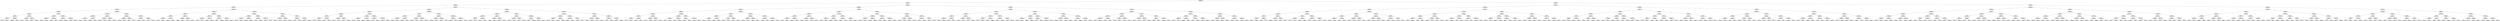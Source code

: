 ## [header material...]
## Command to get the layout: "dot -Teps thisfile > thisfile.eps"
graph "test"
{
node [shape="rectangle", fontsize=10, width=".2", height=".2", margin=0];
graph[fontsize=8];

n000 [label="clustersize = 14060
splitting feature:
((-0.0676,0.589)-(-0.234,-0.899))"] ;
n000 -- n001 ;
n001 [label="clustersize = 8841
splitting feature:
((0.148,0.794)-(-0.585,-0.72))"] ;
n001 -- n002 ;
n002 [label="clustersize = 5533
splitting feature:
((-0.443,0.418)-(-0.0486,-0.619))"] ;
n002 -- n003 ;
n003 [label="clustersize = 3017
splitting feature:
((-0.545,0.713)-(0.184,0.415))"] ;
n003 -- n004 ;
n004 [label="clustersize = 1183
splitting feature:
((-0.0305,0.177)-(-0.675,0.634))"] ;
n004 -- n005 ;
n005 [label="clustersize = 626
splitting feature:
((-0.606,-0.0514)-(0.433,0.593))"] ;
n005 -- n006 ;
n006 [label="clustersize = 414
splitting feature:
((-0.927,0.151)-(0.69,0.568))"] ;
n006 -- n007 ;
n007 [label="clustersize = 256
splitting feature:
((0.155,-0.303)-(0.981,0.946))"] ;
n007 -- n008 ;
n008 [label="clustersize = 212
splitting feature:
((-0.146,0.875)-(-0.327,-0.191))"] ;
n008 -- n009 ;
n009 [label="clustersize = 91
pupil avg:
[ 0.47329349 -0.1561248 ]"] ;
n008 -- n010 ;
n010 [label="clustersize = 121
pupil avg:
[ 0.31975545 -0.17234079]"] ;
n007 -- n011 ;
n011 [label="clustersize = 44
splitting feature:
((-0.523,0.991)-(0.898,0.596))"] ;
n011 -- n012 ;
n012 [label="clustersize = 36
pupil avg:
[ 0.20694295 -0.12484268]"] ;
n011 -- n013 ;
n013 [label="clustersize = 8
pupil avg:
[-0.10645604 -0.03413462]"] ;
n006 -- n014 ;
n014 [label="clustersize = 158
splitting feature:
((-0.364,-0.549)-(0.171,-0.256))"] ;
n014 -- n015 ;
n015 [label="clustersize = 79
splitting feature:
((0.921,0.66)-(0.546,-0.012))"] ;
n015 -- n016 ;
n016 [label="clustersize = 23
pupil avg:
[ 0.24817394 -0.18652311]"] ;
n015 -- n017 ;
n017 [label="clustersize = 56
pupil avg:
[ 0.11301117  0.05299169]"] ;
n014 -- n018 ;
n018 [label="clustersize = 79
splitting feature:
((0.975,-0.712)-(0.0207,-0.567))"] ;
n018 -- n019 ;
n019 [label="clustersize = 10
pupil avg:
[ 0.60972215  0.00616577]"] ;
n018 -- n020 ;
n020 [label="clustersize = 69
pupil avg:
[ 0.23731072  0.10452491]"] ;
n005 -- n021 ;
n021 [label="clustersize = 212
splitting feature:
((-0.21,-0.447)-(0.65,0.845))"] ;
n021 -- n022 ;
n022 [label="clustersize = 110
splitting feature:
((0.692,-0.19)-(-0.901,0.235))"] ;
n022 -- n023 ;
n023 [label="clustersize = 39
splitting feature:
((0.0399,0.906)-(-0.192,0.0758))"] ;
n023 -- n024 ;
n024 [label="clustersize = 23
pupil avg:
[ 0.48728786  0.11047987]"] ;
n023 -- n025 ;
n025 [label="clustersize = 16
pupil avg:
[ 0.08482708  0.09016342]"] ;
n022 -- n026 ;
n026 [label="clustersize = 71
splitting feature:
((-0.265,0.266)-(-0.149,0.808))"] ;
n026 -- n027 ;
n027 [label="clustersize = 52
pupil avg:
[ 0.24051936 -0.13921705]"] ;
n026 -- n028 ;
n028 [label="clustersize = 19
pupil avg:
[ 0.51834984 -0.0529706 ]"] ;
n021 -- n029 ;
n029 [label="clustersize = 102
splitting feature:
((-0.132,0.0226)-(0.516,0.778))"] ;
n029 -- n030 ;
n030 [label="clustersize = 50
splitting feature:
((-0.629,0.0107)-(-0.548,0.91))"] ;
n030 -- n031 ;
n031 [label="clustersize = 12
pupil avg:
[ 0.20695444  0.10648175]"] ;
n030 -- n032 ;
n032 [label="clustersize = 38
pupil avg:
[ 0.53135927  0.02193106]"] ;
n029 -- n033 ;
n033 [label="clustersize = 52
splitting feature:
((0.0165,0.835)-(0.409,0.348))"] ;
n033 -- n034 ;
n034 [label="clustersize = 38
pupil avg:
[ 0.68302835  0.16948988]"] ;
n033 -- n035 ;
n035 [label="clustersize = 14
pupil avg:
[ 0.38402117  0.10965959]"] ;
n004 -- n036 ;
n036 [label="clustersize = 557
splitting feature:
((-0.906,0.726)-(0.527,-0.131))"] ;
n036 -- n037 ;
n037 [label="clustersize = 412
splitting feature:
((-0.973,-0.0372)-(-0.00676,-0.863))"] ;
n037 -- n038 ;
n038 [label="clustersize = 327
splitting feature:
((-0.285,-0.0231)-(-0.268,0.833))"] ;
n038 -- n039 ;
n039 [label="clustersize = 141
splitting feature:
((-0.586,0.754)-(-0.775,-0.767))"] ;
n039 -- n040 ;
n040 [label="clustersize = 125
pupil avg:
[ 0.4117282  -0.18933793]"] ;
n039 -- n041 ;
n041 [label="clustersize = 16
pupil avg:
[ 0.14434779 -0.17109413]"] ;
n038 -- n042 ;
n042 [label="clustersize = 186
splitting feature:
((0.369,0.137)-(-0.13,-0.0202))"] ;
n042 -- n043 ;
n043 [label="clustersize = 45
pupil avg:
[ 0.43035791 -0.23817379]"] ;
n042 -- n044 ;
n044 [label="clustersize = 141
pupil avg:
[ 0.64440556 -0.15971339]"] ;
n037 -- n045 ;
n045 [label="clustersize = 85
splitting feature:
((0.322,0.497)-(-0.463,-0.786))"] ;
n045 -- n046 ;
n046 [label="clustersize = 57
splitting feature:
((-0.0593,-0.896)-(0.404,-0.692))"] ;
n046 -- n047 ;
n047 [label="clustersize = 37
pupil avg:
[ 0.56353078 -0.05554018]"] ;
n046 -- n048 ;
n048 [label="clustersize = 20
pupil avg:
[ 0.67740274  0.06179986]"] ;
n045 -- n049 ;
n049 [label="clustersize = 28
splitting feature:
((0.284,0.864)-(-0.0463,0.562))"] ;
n049 -- n050 ;
n050 [label="clustersize = 7
pupil avg:
[ 0.04391628  0.26173571]"] ;
n049 -- n051 ;
n051 [label="clustersize = 21
pupil avg:
[ 0.47943054 -0.17294665]"] ;
n036 -- n052 ;
n052 [label="clustersize = 145
splitting feature:
((0.52,0.66)-(-0.999,-0.101))"] ;
n052 -- n053 ;
n053 [label="clustersize = 103
splitting feature:
((-0.0887,0.715)-(0.322,0.235))"] ;
n053 -- n054 ;
n054 [label="clustersize = 67
splitting feature:
((-0.265,0.979)-(0.0375,-0.594))"] ;
n054 -- n055 ;
n055 [label="clustersize = 53
pupil avg:
[ 0.69987335  0.09208183]"] ;
n054 -- n056 ;
n056 [label="clustersize = 14
pupil avg:
[ 0.446808    0.09135944]"] ;
n053 -- n057 ;
n057 [label="clustersize = 36
splitting feature:
((0.845,-0.214)-(-0.526,-0.413))"] ;
n057 -- n058 ;
n058 [label="clustersize = 21
pupil avg:
[ 0.67780625  0.30195785]"] ;
n057 -- n059 ;
n059 [label="clustersize = 15
pupil avg:
[ 0.3612267   0.21124953]"] ;
n052 -- n060 ;
n060 [label="clustersize = 42
splitting feature:
((0.857,0.378)-(0.627,0.087))"] ;
n060 -- n061 ;
n061 [label="clustersize = 9
splitting feature:
((0.465,0.237)-(0.829,-0.51))"] ;
n061 -- n062 ;
n062 [label="clustersize = 4
pupil avg:
[-0.16277005 -0.0581535 ]"] ;
n061 -- n063 ;
n063 [label="clustersize = 5
pupil avg:
[ 0.4924317  -0.19843163]"] ;
n060 -- n064 ;
n064 [label="clustersize = 33
splitting feature:
((0.6,0.536)-(-0.246,0.502))"] ;
n064 -- n065 ;
n065 [label="clustersize = 6
pupil avg:
[ 0.66651307  0.14679276]"] ;
n064 -- n066 ;
n066 [label="clustersize = 27
pupil avg:
[ 0.53745087 -0.21488737]"] ;
n003 -- n067 ;
n067 [label="clustersize = 1834
splitting feature:
((-0.964,0.0813)-(0.125,-0.0298))"] ;
n067 -- n068 ;
n068 [label="clustersize = 445
splitting feature:
((-0.194,-0.464)-(-0.0281,0.482))"] ;
n068 -- n069 ;
n069 [label="clustersize = 77
splitting feature:
((-0.252,-0.905)-(0.426,-0.429))"] ;
n069 -- n070 ;
n070 [label="clustersize = 40
splitting feature:
((-0.13,0.254)-(0.409,0.359))"] ;
n070 -- n071 ;
n071 [label="clustersize = 31
splitting feature:
((-0.295,0.748)-(0.977,0.686))"] ;
n071 -- n072 ;
n072 [label="clustersize = 25
pupil avg:
[ 0.1535714  -0.11680968]"] ;
n071 -- n073 ;
n073 [label="clustersize = 6
pupil avg:
[-0.18824128 -0.08418187]"] ;
n070 -- n074 ;
n074 [label="clustersize = 9
splitting feature:
((0.717,-0.422)-(-0.328,0.874))"] ;
n074 -- n075 ;
n075 [label="clustersize = 4
pupil avg:
[-0.51092437  0.05699007]"] ;
n074 -- n076 ;
n076 [label="clustersize = 5
pupil avg:
[-0.31241115 -0.23009185]"] ;
n069 -- n077 ;
n077 [label="clustersize = 37
splitting feature:
((-0.986,-0.314)-(-0.937,0.997))"] ;
n077 -- n078 ;
n078 [label="clustersize = 21
splitting feature:
((-0.344,0.729)-(0.303,-0.3))"] ;
n078 -- n079 ;
n079 [label="clustersize = 17
pupil avg:
[ 0.21789015 -0.10392816]"] ;
n078 -- n080 ;
n080 [label="clustersize = 4
pupil avg:
[-0.16799432 -0.10489087]"] ;
n077 -- n081 ;
n081 [label="clustersize = 16
splitting feature:
((0.574,-0.326)-(-0.367,-0.998))"] ;
n081 -- n082 ;
n082 [label="clustersize = 7
pupil avg:
[ 0.45800627 -0.04101491]"] ;
n081 -- n083 ;
n083 [label="clustersize = 9
pupil avg:
[ 0.62794604 -0.15295809]"] ;
n068 -- n084 ;
n084 [label="clustersize = 368
splitting feature:
((-0.989,-0.571)-(-0.0805,0.917))"] ;
n084 -- n085 ;
n085 [label="clustersize = 76
splitting feature:
((-0.241,0.946)-(-0.0571,0.0663))"] ;
n085 -- n086 ;
n086 [label="clustersize = 28
splitting feature:
((0.0619,0.0992)-(0.683,-0.76))"] ;
n086 -- n087 ;
n087 [label="clustersize = 22
pupil avg:
[ 0.479793   -0.13910315]"] ;
n086 -- n088 ;
n088 [label="clustersize = 6
pupil avg:
[ 0.20002944 -0.10421236]"] ;
n085 -- n089 ;
n089 [label="clustersize = 48
splitting feature:
((-0.459,0.575)-(0.174,-0.838))"] ;
n089 -- n090 ;
n090 [label="clustersize = 34
pupil avg:
[ 0.14068111 -0.15152541]"] ;
n089 -- n091 ;
n091 [label="clustersize = 14
pupil avg:
[-0.25444503  0.01781632]"] ;
n084 -- n092 ;
n092 [label="clustersize = 292
splitting feature:
((0.061,0.569)-(0.0217,0.23))"] ;
n092 -- n093 ;
n093 [label="clustersize = 165
splitting feature:
((0.597,-0.512)-(-0.372,0.422))"] ;
n093 -- n094 ;
n094 [label="clustersize = 10
pupil avg:
[ 0.39478766  0.19922122]"] ;
n093 -- n095 ;
n095 [label="clustersize = 155
pupil avg:
[ 0.46462694 -0.05863042]"] ;
n092 -- n096 ;
n096 [label="clustersize = 127
splitting feature:
((0.179,0.205)-(-0.908,0.924))"] ;
n096 -- n097 ;
n097 [label="clustersize = 86
pupil avg:
[ 0.26665664 -0.02792633]"] ;
n096 -- n098 ;
n098 [label="clustersize = 41
pupil avg:
[ 0.37093188 -0.10198796]"] ;
n067 -- n099 ;
n099 [label="clustersize = 1389
splitting feature:
((0.877,0.993)-(-0.784,-0.534))"] ;
n099 -- n100 ;
n100 [label="clustersize = 719
splitting feature:
((0.167,-0.0759)-(0.348,0.601))"] ;
n100 -- n101 ;
n101 [label="clustersize = 339
splitting feature:
((0.198,-0.493)-(0.0574,0.811))"] ;
n101 -- n102 ;
n102 [label="clustersize = 140
splitting feature:
((0.0786,0.494)-(-0.0767,0.862))"] ;
n102 -- n103 ;
n103 [label="clustersize = 115
pupil avg:
[ 0.0931099   0.21375785]"] ;
n102 -- n104 ;
n104 [label="clustersize = 25
pupil avg:
[ 0.35158082  0.12157031]"] ;
n101 -- n105 ;
n105 [label="clustersize = 199
splitting feature:
((0.652,0.379)-(-0.873,0.497))"] ;
n105 -- n106 ;
n106 [label="clustersize = 146
pupil avg:
[ 0.33137695  0.19158825]"] ;
n105 -- n107 ;
n107 [label="clustersize = 53
pupil avg:
[ 0.51584312  0.04699256]"] ;
n100 -- n108 ;
n108 [label="clustersize = 380
splitting feature:
((-0.751,0.44)-(0.0629,-0.531))"] ;
n108 -- n109 ;
n109 [label="clustersize = 154
splitting feature:
((-0.297,-0.636)-(-0.6,0.894))"] ;
n109 -- n110 ;
n110 [label="clustersize = 4
pupil avg:
[ 0.16237272 -0.01981352]"] ;
n109 -- n111 ;
n111 [label="clustersize = 150
pupil avg:
[ 0.50262006  0.13651168]"] ;
n108 -- n112 ;
n112 [label="clustersize = 226
splitting feature:
((-0.401,-0.344)-(0.378,-0.0755))"] ;
n112 -- n113 ;
n113 [label="clustersize = 65
pupil avg:
[ 0.32880415  0.17754226]"] ;
n112 -- n114 ;
n114 [label="clustersize = 161
pupil avg:
[ 0.46279413  0.2457674 ]"] ;
n099 -- n115 ;
n115 [label="clustersize = 670
splitting feature:
((-0.801,-0.21)-(0.226,0.989))"] ;
n115 -- n116 ;
n116 [label="clustersize = 303
splitting feature:
((-0.397,-0.346)-(0.541,0.0586))"] ;
n116 -- n117 ;
n117 [label="clustersize = 176
splitting feature:
((-0.306,-0.0379)-(-0.302,0.591))"] ;
n117 -- n118 ;
n118 [label="clustersize = 84
pupil avg:
[ 0.06314613 -0.04971895]"] ;
n117 -- n119 ;
n119 [label="clustersize = 92
pupil avg:
[ 0.34665159 -0.03433131]"] ;
n116 -- n120 ;
n120 [label="clustersize = 127
splitting feature:
((-0.827,0.544)-(0.713,0.381))"] ;
n120 -- n121 ;
n121 [label="clustersize = 72
pupil avg:
[ 0.09396761  0.03286525]"] ;
n120 -- n122 ;
n122 [label="clustersize = 55
pupil avg:
[-0.0597596   0.15044821]"] ;
n115 -- n123 ;
n123 [label="clustersize = 367
splitting feature:
((0.874,0.257)-(-0.876,0.8))"] ;
n123 -- n124 ;
n124 [label="clustersize = 209
splitting feature:
((0.561,-0.957)-(0.905,-0.532))"] ;
n124 -- n125 ;
n125 [label="clustersize = 107
pupil avg:
[ 0.29451881  0.18186719]"] ;
n124 -- n126 ;
n126 [label="clustersize = 102
pupil avg:
[ 0.13628541  0.14476132]"] ;
n123 -- n127 ;
n127 [label="clustersize = 158
splitting feature:
((0.0474,-0.397)-(0.78,0.369))"] ;
n127 -- n128 ;
n128 [label="clustersize = 138
pupil avg:
[ 0.47529596  0.01989065]"] ;
n127 -- n129 ;
n129 [label="clustersize = 20
pupil avg:
[ 0.26000853  0.00441155]"] ;
n002 -- n130 ;
n130 [label="clustersize = 2516
splitting feature:
((-0.185,0.187)-(0.108,0.52))"] ;
n130 -- n131 ;
n131 [label="clustersize = 1417
splitting feature:
((-0.068,0.962)-(-0.109,-0.625))"] ;
n131 -- n132 ;
n132 [label="clustersize = 459
splitting feature:
((-0.985,0.574)-(0.377,0.205))"] ;
n132 -- n133 ;
n133 [label="clustersize = 225
splitting feature:
((-0.998,0.515)-(0.101,0.0552))"] ;
n133 -- n134 ;
n134 [label="clustersize = 109
splitting feature:
((0.00783,-0.9)-(0.422,-0.161))"] ;
n134 -- n135 ;
n135 [label="clustersize = 44
splitting feature:
((0.035,0.195)-(0.291,0.0577))"] ;
n135 -- n136 ;
n136 [label="clustersize = 35
pupil avg:
[ 0.33182076 -0.08266933]"] ;
n135 -- n137 ;
n137 [label="clustersize = 9
pupil avg:
[ 0.13088581 -0.05021134]"] ;
n134 -- n138 ;
n138 [label="clustersize = 65
splitting feature:
((-0.719,-0.144)-(0.776,-0.355))"] ;
n138 -- n139 ;
n139 [label="clustersize = 54
pupil avg:
[ 0.4869701  -0.03487796]"] ;
n138 -- n140 ;
n140 [label="clustersize = 11
pupil avg:
[ 0.70506551  0.03448365]"] ;
n133 -- n141 ;
n141 [label="clustersize = 116
splitting feature:
((0.29,0.463)-(0.681,0.747))"] ;
n141 -- n142 ;
n142 [label="clustersize = 97
splitting feature:
((0.245,0.812)-(-0.202,0.242))"] ;
n142 -- n143 ;
n143 [label="clustersize = 18
pupil avg:
[ 0.42737831  0.10262109]"] ;
n142 -- n144 ;
n144 [label="clustersize = 79
pupil avg:
[ 0.18804012 -0.02124021]"] ;
n141 -- n145 ;
n145 [label="clustersize = 19
splitting feature:
((0.77,0.616)-(-0.251,-0.578))"] ;
n145 -- n146 ;
n146 [label="clustersize = 7
pupil avg:
[-0.11015839  0.18294369]"] ;
n145 -- n147 ;
n147 [label="clustersize = 12
pupil avg:
[ 0.14303472  0.01890533]"] ;
n132 -- n148 ;
n148 [label="clustersize = 234
splitting feature:
((0.306,-0.111)-(-0.195,0.798))"] ;
n148 -- n149 ;
n149 [label="clustersize = 98
splitting feature:
((-0.745,0.167)-(-0.339,0.565))"] ;
n149 -- n150 ;
n150 [label="clustersize = 58
splitting feature:
((-0.112,0.0292)-(0.183,-0.872))"] ;
n150 -- n151 ;
n151 [label="clustersize = 50
pupil avg:
[ 0.16593181  0.07843636]"] ;
n150 -- n152 ;
n152 [label="clustersize = 8
pupil avg:
[-0.12854851  0.14964689]"] ;
n149 -- n153 ;
n153 [label="clustersize = 40
splitting feature:
((0.478,0.571)-(0.702,-0.126))"] ;
n153 -- n154 ;
n154 [label="clustersize = 23
pupil avg:
[ 0.11004582  0.27415995]"] ;
n153 -- n155 ;
n155 [label="clustersize = 17
pupil avg:
[-0.19071589  0.28735058]"] ;
n148 -- n156 ;
n156 [label="clustersize = 136
splitting feature:
((0.788,-0.0537)-(0.335,0.52))"] ;
n156 -- n157 ;
n157 [label="clustersize = 12
splitting feature:
((0.248,0.402)-(-0.0817,0.394))"] ;
n157 -- n158 ;
n158 [label="clustersize = 5
pupil avg:
[ 0.18004562  0.24441465]"] ;
n157 -- n159 ;
n159 [label="clustersize = 7
pupil avg:
[ 0.47093738 -0.03486712]"] ;
n156 -- n160 ;
n160 [label="clustersize = 124
splitting feature:
((0.0486,0.0337)-(-0.111,0.792))"] ;
n160 -- n161 ;
n161 [label="clustersize = 102
pupil avg:
[ 0.10768835  0.01663264]"] ;
n160 -- n162 ;
n162 [label="clustersize = 22
pupil avg:
[ 0.24780629  0.05005729]"] ;
n131 -- n163 ;
n163 [label="clustersize = 958
splitting feature:
((-0.982,0.446)-(-0.892,-0.869))"] ;
n163 -- n164 ;
n164 [label="clustersize = 622
splitting feature:
((-0.32,0.81)-(0.074,-0.18))"] ;
n164 -- n165 ;
n165 [label="clustersize = 174
splitting feature:
((0.948,0.952)-(0.276,-0.465))"] ;
n165 -- n166 ;
n166 [label="clustersize = 33
splitting feature:
((0.118,-0.965)-(0.984,-0.754))"] ;
n166 -- n167 ;
n167 [label="clustersize = 25
pupil avg:
[ 0.1553343  -0.09484387]"] ;
n166 -- n168 ;
n168 [label="clustersize = 8
pupil avg:
[-0.06814326 -0.1314739 ]"] ;
n165 -- n169 ;
n169 [label="clustersize = 141
splitting feature:
((0.194,0.0411)-(-0.224,0.973))"] ;
n169 -- n170 ;
n170 [label="clustersize = 100
pupil avg:
[ 0.13697764  0.03611278]"] ;
n169 -- n171 ;
n171 [label="clustersize = 41
pupil avg:
[ 0.26339089 -0.0251063 ]"] ;
n164 -- n172 ;
n172 [label="clustersize = 448
splitting feature:
((-0.252,0.128)-(-0.789,0.387))"] ;
n172 -- n173 ;
n173 [label="clustersize = 299
splitting feature:
((0.773,0.00585)-(-0.915,-0.587))"] ;
n173 -- n174 ;
n174 [label="clustersize = 155
pupil avg:
[-0.02853087  0.07545887]"] ;
n173 -- n175 ;
n175 [label="clustersize = 144
pupil avg:
[ 0.03610672 -0.01688504]"] ;
n172 -- n176 ;
n176 [label="clustersize = 149
splitting feature:
((0.155,0.0987)-(-0.485,-0.413))"] ;
n176 -- n177 ;
n177 [label="clustersize = 134
pupil avg:
[ 0.09210331  0.05190941]"] ;
n176 -- n178 ;
n178 [label="clustersize = 15
pupil avg:
[ 0.29052969  0.08427145]"] ;
n163 -- n179 ;
n179 [label="clustersize = 336
splitting feature:
((0.0392,-0.951)-(0.302,-0.0349))"] ;
n179 -- n180 ;
n180 [label="clustersize = 148
splitting feature:
((-0.0508,0.869)-(0.11,-0.221))"] ;
n180 -- n181 ;
n181 [label="clustersize = 46
splitting feature:
((-0.365,0.751)-(0.961,0.277))"] ;
n181 -- n182 ;
n182 [label="clustersize = 36
pupil avg:
[ 0.09898999 -0.04897612]"] ;
n181 -- n183 ;
n183 [label="clustersize = 10
pupil avg:
[-0.25440541  0.08811775]"] ;
n180 -- n184 ;
n184 [label="clustersize = 102
splitting feature:
((0.945,-0.59)-(-0.767,0.866))"] ;
n184 -- n185 ;
n185 [label="clustersize = 69
pupil avg:
[-0.26226242  0.07655076]"] ;
n184 -- n186 ;
n186 [label="clustersize = 33
pupil avg:
[-0.11117504 -0.00041814]"] ;
n179 -- n187 ;
n187 [label="clustersize = 188
splitting feature:
((0.159,-0.969)-(0.287,-0.685))"] ;
n187 -- n188 ;
n188 [label="clustersize = 70
splitting feature:
((-0.491,0.671)-(0.554,0.171))"] ;
n188 -- n189 ;
n189 [label="clustersize = 32
pupil avg:
[ 0.02668893  0.0277628 ]"] ;
n188 -- n190 ;
n190 [label="clustersize = 38
pupil avg:
[-0.10354392  0.10584906]"] ;
n187 -- n191 ;
n191 [label="clustersize = 118
splitting feature:
((0.833,-0.696)-(-0.723,0.983))"] ;
n191 -- n192 ;
n192 [label="clustersize = 77
pupil avg:
[ 0.01394644  0.12592329]"] ;
n191 -- n193 ;
n193 [label="clustersize = 41
pupil avg:
[ 0.14230512  0.02218719]"] ;
n130 -- n194 ;
n194 [label="clustersize = 1099
splitting feature:
((0.875,0.323)-(-0.859,0.908))"] ;
n194 -- n195 ;
n195 [label="clustersize = 440
splitting feature:
((-0.257,0.724)-(0.133,-0.883))"] ;
n195 -- n196 ;
n196 [label="clustersize = 173
splitting feature:
((-0.0506,-0.218)-(-0.0037,0.962))"] ;
n196 -- n197 ;
n197 [label="clustersize = 88
splitting feature:
((0.00928,0.485)-(-0.237,-0.298))"] ;
n197 -- n198 ;
n198 [label="clustersize = 67
splitting feature:
((0.5,0.935)-(-0.91,0.289))"] ;
n198 -- n199 ;
n199 [label="clustersize = 33
pupil avg:
[ 0.3327406   0.16700592]"] ;
n198 -- n200 ;
n200 [label="clustersize = 34
pupil avg:
[ 0.1283527   0.05248062]"] ;
n197 -- n201 ;
n201 [label="clustersize = 21
splitting feature:
((0.918,0.164)-(-0.429,0.0066))"] ;
n201 -- n202 ;
n202 [label="clustersize = 7
pupil avg:
[-0.22530352  0.1185008 ]"] ;
n201 -- n203 ;
n203 [label="clustersize = 14
pupil avg:
[ 0.05211802  0.04488755]"] ;
n196 -- n204 ;
n204 [label="clustersize = 85
splitting feature:
((-0.967,0.0377)-(0.823,0.171))"] ;
n204 -- n205 ;
n205 [label="clustersize = 37
splitting feature:
((0.65,-0.19)-(-0.167,-0.205))"] ;
n205 -- n206 ;
n206 [label="clustersize = 10
pupil avg:
[ 0.17379513  0.24216734]"] ;
n205 -- n207 ;
n207 [label="clustersize = 27
pupil avg:
[ 0.40360946  0.01216555]"] ;
n204 -- n208 ;
n208 [label="clustersize = 48
splitting feature:
((0.14,-0.516)-(0.078,-0.977))"] ;
n208 -- n209 ;
n209 [label="clustersize = 39
pupil avg:
[ 0.39016696  0.20261612]"] ;
n208 -- n210 ;
n210 [label="clustersize = 9
pupil avg:
[ 0.60859294  0.29223906]"] ;
n195 -- n211 ;
n211 [label="clustersize = 267
splitting feature:
((0.454,0.772)-(0.105,-0.62))"] ;
n211 -- n212 ;
n212 [label="clustersize = 61
splitting feature:
((0.0172,-0.259)-(0.254,0.923))"] ;
n212 -- n213 ;
n213 [label="clustersize = 24
splitting feature:
((0.496,0.0671)-(-0.348,0.908))"] ;
n213 -- n214 ;
n214 [label="clustersize = 20
pupil avg:
[-0.05000304  0.14134432]"] ;
n213 -- n215 ;
n215 [label="clustersize = 4
pupil avg:
[ 0.51803315  0.13631272]"] ;
n212 -- n216 ;
n216 [label="clustersize = 37
splitting feature:
((0.417,0.182)-(0.012,0.957))"] ;
n216 -- n217 ;
n217 [label="clustersize = 21
pupil avg:
[ 0.31859949  0.29145951]"] ;
n216 -- n218 ;
n218 [label="clustersize = 16
pupil avg:
[ 0.44971467  0.13865195]"] ;
n211 -- n219 ;
n219 [label="clustersize = 206
splitting feature:
((-0.709,0.24)-(-0.00686,-0.242))"] ;
n219 -- n220 ;
n220 [label="clustersize = 58
splitting feature:
((-0.692,0.818)-(0.9,-0.281))"] ;
n220 -- n221 ;
n221 [label="clustersize = 40
pupil avg:
[ 0.24152909  0.16216965]"] ;
n220 -- n222 ;
n222 [label="clustersize = 18
pupil avg:
[-0.01662433  0.10366956]"] ;
n219 -- n223 ;
n223 [label="clustersize = 148
splitting feature:
((0.62,0.338)-(-0.297,-0.669))"] ;
n223 -- n224 ;
n224 [label="clustersize = 60
pupil avg:
[-0.09190032  0.21588284]"] ;
n223 -- n225 ;
n225 [label="clustersize = 88
pupil avg:
[ 0.03715303  0.14631249]"] ;
n194 -- n226 ;
n226 [label="clustersize = 659
splitting feature:
((0.302,0.681)-(-0.141,-0.801))"] ;
n226 -- n227 ;
n227 [label="clustersize = 441
splitting feature:
((-0.123,0.441)-(0.296,-0.899))"] ;
n227 -- n228 ;
n228 [label="clustersize = 350
splitting feature:
((0.226,-0.786)-(-0.862,0.935))"] ;
n228 -- n229 ;
n229 [label="clustersize = 98
splitting feature:
((-0.012,0.865)-(-0.981,-0.345))"] ;
n229 -- n230 ;
n230 [label="clustersize = 78
pupil avg:
[ 0.33034311  0.10595921]"] ;
n229 -- n231 ;
n231 [label="clustersize = 20
pupil avg:
[ 0.04523041  0.0456363 ]"] ;
n228 -- n232 ;
n232 [label="clustersize = 252
splitting feature:
((0.987,0.633)-(0.305,-0.368))"] ;
n232 -- n233 ;
n233 [label="clustersize = 18
pupil avg:
[ 0.2273606   0.10559296]"] ;
n232 -- n234 ;
n234 [label="clustersize = 234
pupil avg:
[ 0.49781838  0.08134175]"] ;
n227 -- n235 ;
n235 [label="clustersize = 91
splitting feature:
((0.0231,0.603)-(0.489,0.916))"] ;
n235 -- n236 ;
n236 [label="clustersize = 74
splitting feature:
((0.208,0.814)-(0.0279,0.0102))"] ;
n236 -- n237 ;
n237 [label="clustersize = 27
pupil avg:
[ 0.50360329  0.15189587]"] ;
n236 -- n238 ;
n238 [label="clustersize = 47
pupil avg:
[ 0.23022542  0.15937889]"] ;
n235 -- n239 ;
n239 [label="clustersize = 17
splitting feature:
((0.513,0.419)-(-0.325,0.74))"] ;
n239 -- n240 ;
n240 [label="clustersize = 9
pupil avg:
[ 0.40367433  0.28863983]"] ;
n239 -- n241 ;
n241 [label="clustersize = 8
pupil avg:
[-0.44509442  0.10725816]"] ;
n226 -- n242 ;
n242 [label="clustersize = 218
splitting feature:
((-0.41,0.473)-(0.667,-0.679))"] ;
n242 -- n243 ;
n243 [label="clustersize = 86
splitting feature:
((0.512,0.954)-(0.941,0.964))"] ;
n243 -- n244 ;
n244 [label="clustersize = 69
splitting feature:
((0.206,0.531)-(-0.163,-0.247))"] ;
n244 -- n245 ;
n245 [label="clustersize = 27
pupil avg:
[ 0.31043451  0.01511224]"] ;
n244 -- n246 ;
n246 [label="clustersize = 42
pupil avg:
[ 0.13648653  0.00618157]"] ;
n243 -- n247 ;
n247 [label="clustersize = 17
splitting feature:
((-0.107,0.572)-(0.498,-0.0548))"] ;
n247 -- n248 ;
n248 [label="clustersize = 13
pupil avg:
[ 0.12616907 -0.04414299]"] ;
n247 -- n249 ;
n249 [label="clustersize = 4
pupil avg:
[-0.30253944  0.11204482]"] ;
n242 -- n250 ;
n250 [label="clustersize = 132
splitting feature:
((0.0684,0.0582)-(0.0527,0.51))"] ;
n250 -- n251 ;
n251 [label="clustersize = 41
splitting feature:
((0.767,-0.0143)-(0.783,-0.0549))"] ;
n251 -- n252 ;
n252 [label="clustersize = 14
pupil avg:
[ 0.02292417  0.06823428]"] ;
n251 -- n253 ;
n253 [label="clustersize = 27
pupil avg:
[ 0.20789537  0.12547437]"] ;
n250 -- n254 ;
n254 [label="clustersize = 91
splitting feature:
((0.423,0.209)-(-0.199,0.647))"] ;
n254 -- n255 ;
n255 [label="clustersize = 33
pupil avg:
[ 0.26536196  0.16078807]"] ;
n254 -- n256 ;
n256 [label="clustersize = 58
pupil avg:
[ 0.41876493  0.00288359]"] ;
n001 -- n257 ;
n257 [label="clustersize = 3308
splitting feature:
((0.594,-0.529)-(-0.278,0.812))"] ;
n257 -- n258 ;
n258 [label="clustersize = 1036
splitting feature:
((-0.863,0.355)-(0.0597,-0.265))"] ;
n258 -- n259 ;
n259 [label="clustersize = 297
splitting feature:
((0.224,0.102)-(-0.232,-0.297))"] ;
n259 -- n260 ;
n260 [label="clustersize = 130
splitting feature:
((-0.855,0.991)-(0.254,-0.946))"] ;
n260 -- n261 ;
n261 [label="clustersize = 51
splitting feature:
((-0.269,0.459)-(-0.525,-0.453))"] ;
n261 -- n262 ;
n262 [label="clustersize = 18
splitting feature:
((-0.553,0.406)-(-0.186,-0.264))"] ;
n262 -- n263 ;
n263 [label="clustersize = 9
splitting feature:
((-0.679,-0.473)-(0.302,0.631))"] ;
n263 -- n264 ;
n264 [label="clustersize = 5
pupil avg:
[ 0.2458882  -0.16282712]"] ;
n263 -- n265 ;
n265 [label="clustersize = 4
pupil avg:
[ 0.5837803  -0.13029606]"] ;
n262 -- n266 ;
n266 [label="clustersize = 9
splitting feature:
((0.224,-0.764)-(-0.598,-0.635))"] ;
n266 -- n267 ;
n267 [label="clustersize = 4
pupil avg:
[ 0.28566525  0.10209219]"] ;
n266 -- n268 ;
n268 [label="clustersize = 5
pupil avg:
[-0.00473498 -0.06288732]"] ;
n261 -- n269 ;
n269 [label="clustersize = 33
splitting feature:
((-0.839,0.408)-(-0.639,0.0783))"] ;
n269 -- n270 ;
n270 [label="clustersize = 10
splitting feature:
((-0.413,0.794)-(0.389,0.636))"] ;
n270 -- n271 ;
n271 [label="clustersize = 4
pupil avg:
[ 0.31095421  0.15176272]"] ;
n270 -- n272 ;
n272 [label="clustersize = 6
pupil avg:
[ 0.57569872  0.18852165]"] ;
n269 -- n273 ;
n273 [label="clustersize = 23
splitting feature:
((0.32,0.419)-(-0.502,0.822))"] ;
n273 -- n274 ;
n274 [label="clustersize = 15
pupil avg:
[ 0.30738584  0.1259056 ]"] ;
n273 -- n275 ;
n275 [label="clustersize = 8
pupil avg:
[ 0.17310419  0.05256298]"] ;
n260 -- n276 ;
n276 [label="clustersize = 79
splitting feature:
((0.599,-0.157)-(-0.0528,0.757))"] ;
n276 -- n277 ;
n277 [label="clustersize = 24
splitting feature:
((-0.133,-0.373)-(0.338,-0.297))"] ;
n277 -- n278 ;
n278 [label="clustersize = 13
splitting feature:
((0.338,0.126)-(-0.106,0.212))"] ;
n278 -- n279 ;
n279 [label="clustersize = 6
pupil avg:
[ 0.1577383   0.24347505]"] ;
n278 -- n280 ;
n280 [label="clustersize = 7
pupil avg:
[ 0.05756924 -0.00022277]"] ;
n277 -- n281 ;
n281 [label="clustersize = 11
splitting feature:
((-0.0674,0.399)-(-0.0183,0.902))"] ;
n281 -- n282 ;
n282 [label="clustersize = 7
pupil avg:
[-0.32853641  0.32151261]"] ;
n281 -- n283 ;
n283 [label="clustersize = 4
pupil avg:
[ 0.16214081  0.22166815]"] ;
n276 -- n284 ;
n284 [label="clustersize = 55
splitting feature:
((0.341,0.121)-(-0.103,-0.179))"] ;
n284 -- n285 ;
n285 [label="clustersize = 15
splitting feature:
((0.87,-0.91)-(-0.297,-0.274))"] ;
n285 -- n286 ;
n286 [label="clustersize = 7
pupil avg:
[ 0.25984855  0.20910921]"] ;
n285 -- n287 ;
n287 [label="clustersize = 8
pupil avg:
[ 0.16345046  0.06805993]"] ;
n284 -- n288 ;
n288 [label="clustersize = 40
splitting feature:
((0.698,0.837)-(-0.00422,-0.0834))"] ;
n288 -- n289 ;
n289 [label="clustersize = 4
pupil avg:
[ 0.26491503  0.16689028]"] ;
n288 -- n290 ;
n290 [label="clustersize = 36
pupil avg:
[ 0.10809866  0.02366192]"] ;
n259 -- n291 ;
n291 [label="clustersize = 167
splitting feature:
((-0.85,-0.957)-(0.382,-0.623))"] ;
n291 -- n292 ;
n292 [label="clustersize = 52
splitting feature:
((-0.0903,-0.355)-(-0.155,0.442))"] ;
n292 -- n293 ;
n293 [label="clustersize = 30
splitting feature:
((0.593,-0.309)-(-0.402,-0.105))"] ;
n293 -- n294 ;
n294 [label="clustersize = 8
splitting feature:
((-0.668,0.836)-(0.497,0.322))"] ;
n294 -- n295 ;
n295 [label="clustersize = 4
pupil avg:
[ 0.29467115 -0.00723302]"] ;
n294 -- n296 ;
n296 [label="clustersize = 4
pupil avg:
[-0.25414875 -0.09895684]"] ;
n293 -- n297 ;
n297 [label="clustersize = 22
splitting feature:
((0.571,-0.448)-(0.267,0.323))"] ;
n297 -- n298 ;
n298 [label="clustersize = 5
pupil avg:
[-0.26794508 -0.22177511]"] ;
n297 -- n299 ;
n299 [label="clustersize = 17
pupil avg:
[-0.44269622 -0.20108545]"] ;
n292 -- n300 ;
n300 [label="clustersize = 22
splitting feature:
((-0.443,0.98)-(-0.868,-0.324))"] ;
n300 -- n301 ;
n301 [label="clustersize = 8
splitting feature:
((-0.58,-0.236)-(0.103,0.531))"] ;
n301 -- n302 ;
n302 [label="clustersize = 4
pupil avg:
[ 0.447584   -0.30095772]"] ;
n301 -- n303 ;
n303 [label="clustersize = 4
pupil avg:
[ 0.4097832  -0.23377643]"] ;
n300 -- n304 ;
n304 [label="clustersize = 14
splitting feature:
((0.523,0.868)-(0.513,0.627))"] ;
n304 -- n305 ;
n305 [label="clustersize = 10
pupil avg:
[ 0.19080776 -0.09660675]"] ;
n304 -- n306 ;
n306 [label="clustersize = 4
pupil avg:
[-0.33332256 -0.2824583 ]"] ;
n291 -- n307 ;
n307 [label="clustersize = 115
splitting feature:
((0.608,-0.254)-(-0.167,0.949))"] ;
n307 -- n308 ;
n308 [label="clustersize = 64
splitting feature:
((0.632,-0.66)-(0.453,0.785))"] ;
n308 -- n309 ;
n309 [label="clustersize = 53
splitting feature:
((-0.0134,-0.948)-(-0.879,-0.831))"] ;
n309 -- n310 ;
n310 [label="clustersize = 41
pupil avg:
[ 0.09510108 -0.05054937]"] ;
n309 -- n311 ;
n311 [label="clustersize = 12
pupil avg:
[-0.11840147 -0.12857563]"] ;
n308 -- n312 ;
n312 [label="clustersize = 11
splitting feature:
((0.958,0.81)-(-0.998,0.858))"] ;
n312 -- n313 ;
n313 [label="clustersize = 4
pupil avg:
[ 0.07928922 -0.02095588]"] ;
n312 -- n314 ;
n314 [label="clustersize = 7
pupil avg:
[ 0.45432973  0.12298214]"] ;
n307 -- n315 ;
n315 [label="clustersize = 51
splitting feature:
((-0.314,-0.947)-(0.232,0.449))"] ;
n315 -- n316 ;
n316 [label="clustersize = 23
splitting feature:
((0.0861,0.159)-(-0.369,0.559))"] ;
n316 -- n317 ;
n317 [label="clustersize = 19
pupil avg:
[ 0.11578485 -0.05829175]"] ;
n316 -- n318 ;
n318 [label="clustersize = 4
pupil avg:
[ 0.35798647 -0.12035604]"] ;
n315 -- n319 ;
n319 [label="clustersize = 28
splitting feature:
((0.243,0.553)-(-0.0664,-0.0881))"] ;
n319 -- n320 ;
n320 [label="clustersize = 16
pupil avg:
[ 0.41464263  0.10321315]"] ;
n319 -- n321 ;
n321 [label="clustersize = 12
pupil avg:
[ 0.31808727 -0.04822575]"] ;
n258 -- n322 ;
n322 [label="clustersize = 739
splitting feature:
((-0.184,0.725)-(-0.308,0.198))"] ;
n322 -- n323 ;
n323 [label="clustersize = 177
splitting feature:
((-0.0968,0.891)-(0.771,-0.72))"] ;
n323 -- n324 ;
n324 [label="clustersize = 106
splitting feature:
((-0.349,-0.0292)-(-0.594,-0.558))"] ;
n324 -- n325 ;
n325 [label="clustersize = 39
splitting feature:
((-0.994,-0.44)-(-0.921,0.949))"] ;
n325 -- n326 ;
n326 [label="clustersize = 20
splitting feature:
((-0.465,-0.706)-(0.491,0.96))"] ;
n326 -- n327 ;
n327 [label="clustersize = 13
pupil avg:
[ 0.0127749  -0.05366701]"] ;
n326 -- n328 ;
n328 [label="clustersize = 7
pupil avg:
[ 0.27724302  0.07847385]"] ;
n325 -- n329 ;
n329 [label="clustersize = 19
splitting feature:
((-0.0275,-0.548)-(0.837,-0.144))"] ;
n329 -- n330 ;
n330 [label="clustersize = 15
pupil avg:
[ 0.36645183  0.06071611]"] ;
n329 -- n331 ;
n331 [label="clustersize = 4
pupil avg:
[ 0.71194632 -0.07272898]"] ;
n324 -- n332 ;
n332 [label="clustersize = 67
splitting feature:
((0.493,-0.0324)-(-0.701,0.64))"] ;
n332 -- n333 ;
n333 [label="clustersize = 26
splitting feature:
((0.541,-0.433)-(-0.0904,0.57))"] ;
n333 -- n334 ;
n334 [label="clustersize = 8
pupil avg:
[-0.1889912   0.24880901]"] ;
n333 -- n335 ;
n335 [label="clustersize = 18
pupil avg:
[ 0.07103713  0.07602422]"] ;
n332 -- n336 ;
n336 [label="clustersize = 41
splitting feature:
((0.0726,-0.997)-(-0.0963,0.801))"] ;
n336 -- n337 ;
n337 [label="clustersize = 13
pupil avg:
[-0.03571066  0.07723693]"] ;
n336 -- n338 ;
n338 [label="clustersize = 28
pupil avg:
[ 0.31885071  0.10725247]"] ;
n323 -- n339 ;
n339 [label="clustersize = 71
splitting feature:
((0.175,-0.704)-(-0.225,-0.0681))"] ;
n339 -- n340 ;
n340 [label="clustersize = 39
splitting feature:
((0.594,-0.334)-(-0.741,0.29))"] ;
n340 -- n341 ;
n341 [label="clustersize = 11
splitting feature:
((-0.785,-0.157)-(-0.015,0.423))"] ;
n341 -- n342 ;
n342 [label="clustersize = 7
pupil avg:
[-0.32752633  0.28380701]"] ;
n341 -- n343 ;
n343 [label="clustersize = 4
pupil avg:
[ 0.08787694  0.0599942 ]"] ;
n340 -- n344 ;
n344 [label="clustersize = 28
splitting feature:
((0.427,-0.669)-(-0.25,0.544))"] ;
n344 -- n345 ;
n345 [label="clustersize = 24
pupil avg:
[ 0.06557284  0.1921434 ]"] ;
n344 -- n346 ;
n346 [label="clustersize = 4
pupil avg:
[-0.26032337  0.24666125]"] ;
n339 -- n347 ;
n347 [label="clustersize = 32
splitting feature:
((-0.589,-0.412)-(0.0797,0.772))"] ;
n347 -- n348 ;
n348 [label="clustersize = 23
splitting feature:
((0.508,-0.349)-(0.957,-0.688))"] ;
n348 -- n349 ;
n349 [label="clustersize = 18
pupil avg:
[-0.2241347   0.08249695]"] ;
n348 -- n350 ;
n350 [label="clustersize = 5
pupil avg:
[-0.01918722 -0.07650257]"] ;
n347 -- n351 ;
n351 [label="clustersize = 9
splitting feature:
((0.0347,-0.485)-(-0.461,0.274))"] ;
n351 -- n352 ;
n352 [label="clustersize = 5
pupil avg:
[-0.12901706 -0.09147441]"] ;
n351 -- n353 ;
n353 [label="clustersize = 4
pupil avg:
[ 0.51031746 -0.09416433]"] ;
n322 -- n354 ;
n354 [label="clustersize = 562
splitting feature:
((0.55,-0.00674)-(-0.986,0.408))"] ;
n354 -- n355 ;
n355 [label="clustersize = 428
splitting feature:
((-0.125,-0.047)-(0.2,-0.521))"] ;
n355 -- n356 ;
n356 [label="clustersize = 235
splitting feature:
((0.981,-0.263)-(0.00969,0.63))"] ;
n356 -- n357 ;
n357 [label="clustersize = 29
splitting feature:
((-0.353,-0.598)-(-0.539,-0.187))"] ;
n357 -- n358 ;
n358 [label="clustersize = 12
pupil avg:
[-0.39519481 -0.23254808]"] ;
n357 -- n359 ;
n359 [label="clustersize = 17
pupil avg:
[-0.26367466 -0.00967996]"] ;
n356 -- n360 ;
n360 [label="clustersize = 206
splitting feature:
((-0.359,-0.529)-(0.507,0.166))"] ;
n360 -- n361 ;
n361 [label="clustersize = 121
pupil avg:
[-0.06859676  0.00334866]"] ;
n360 -- n362 ;
n362 [label="clustersize = 85
pupil avg:
[-0.15481845  0.11011565]"] ;
n355 -- n363 ;
n363 [label="clustersize = 193
splitting feature:
((0.662,-0.97)-(-0.158,0.642))"] ;
n363 -- n364 ;
n364 [label="clustersize = 81
splitting feature:
((-0.0868,0.211)-(0.353,-0.163))"] ;
n364 -- n365 ;
n365 [label="clustersize = 39
pupil avg:
[-0.49424091  0.19589512]"] ;
n364 -- n366 ;
n366 [label="clustersize = 42
pupil avg:
[-0.34466259  0.24935867]"] ;
n363 -- n367 ;
n367 [label="clustersize = 112
splitting feature:
((0.878,-0.0671)-(0.538,-0.359))"] ;
n367 -- n368 ;
n368 [label="clustersize = 11
pupil avg:
[-0.14642728 -0.05153233]"] ;
n367 -- n369 ;
n369 [label="clustersize = 101
pupil avg:
[-0.28986125  0.15468703]"] ;
n354 -- n370 ;
n370 [label="clustersize = 134
splitting feature:
((-0.839,-0.875)-(-0.478,0.838))"] ;
n370 -- n371 ;
n371 [label="clustersize = 105
splitting feature:
((0.471,-0.497)-(0.0114,0.943))"] ;
n371 -- n372 ;
n372 [label="clustersize = 82
splitting feature:
((0.757,0.678)-(-0.631,0.214))"] ;
n372 -- n373 ;
n373 [label="clustersize = 12
pupil avg:
[-0.00118773 -0.03150654]"] ;
n372 -- n374 ;
n374 [label="clustersize = 70
pupil avg:
[-0.29804475 -0.12027193]"] ;
n371 -- n375 ;
n375 [label="clustersize = 23
splitting feature:
((0.898,-0.0599)-(-0.738,0.373))"] ;
n375 -- n376 ;
n376 [label="clustersize = 13
pupil avg:
[ 0.24427261 -0.15531472]"] ;
n375 -- n377 ;
n377 [label="clustersize = 10
pupil avg:
[-0.11666988 -0.01637068]"] ;
n370 -- n378 ;
n378 [label="clustersize = 29
splitting feature:
((-0.0318,0.0649)-(-0.444,0.398))"] ;
n378 -- n379 ;
n379 [label="clustersize = 13
splitting feature:
((0.215,0.642)-(-0.227,-0.885))"] ;
n379 -- n380 ;
n380 [label="clustersize = 4
pupil avg:
[-0.21545181  0.08324197]"] ;
n379 -- n381 ;
n381 [label="clustersize = 9
pupil avg:
[ 0.04662509 -0.08958092]"] ;
n378 -- n382 ;
n382 [label="clustersize = 16
splitting feature:
((0.944,-0.713)-(0.341,0.78))"] ;
n382 -- n383 ;
n383 [label="clustersize = 11
pupil avg:
[ 0.40380999 -0.26770099]"] ;
n382 -- n384 ;
n384 [label="clustersize = 5
pupil avg:
[ 0.20151996 -0.29932698]"] ;
n257 -- n385 ;
n385 [label="clustersize = 2272
splitting feature:
((0.531,-0.0714)-(-0.99,0.156))"] ;
n385 -- n386 ;
n386 [label="clustersize = 806
splitting feature:
((0.203,-0.661)-(-0.203,0.93))"] ;
n386 -- n387 ;
n387 [label="clustersize = 406
splitting feature:
((0.943,-0.176)-(0.377,0.338))"] ;
n387 -- n388 ;
n388 [label="clustersize = 45
splitting feature:
((-0.27,-0.0891)-(-0.455,-0.535))"] ;
n388 -- n389 ;
n389 [label="clustersize = 26
splitting feature:
((-0.109,0.244)-(-0.109,0.727))"] ;
n389 -- n390 ;
n390 [label="clustersize = 11
splitting feature:
((-0.503,0.139)-(0.26,-0.000378))"] ;
n390 -- n391 ;
n391 [label="clustersize = 6
pupil avg:
[ 0.27220362 -0.03745709]"] ;
n390 -- n392 ;
n392 [label="clustersize = 5
pupil avg:
[-0.00296595  0.02327061]"] ;
n389 -- n393 ;
n393 [label="clustersize = 15
splitting feature:
((-0.132,-0.37)-(-0.875,0.209))"] ;
n393 -- n394 ;
n394 [label="clustersize = 11
pupil avg:
[ 0.58841383 -0.16753251]"] ;
n393 -- n395 ;
n395 [label="clustersize = 4
pupil avg:
[ 0.32083333 -0.12222222]"] ;
n388 -- n396 ;
n396 [label="clustersize = 19
splitting feature:
((0.942,-0.57)-(0.735,0.603))"] ;
n396 -- n397 ;
n397 [label="clustersize = 9
splitting feature:
((-0.814,-0.402)-(0.274,-0.889))"] ;
n397 -- n398 ;
n398 [label="clustersize = 4
pupil avg:
[-0.4152521  -0.06828113]"] ;
n397 -- n399 ;
n399 [label="clustersize = 5
pupil avg:
[ 0.0136416   0.04294617]"] ;
n396 -- n400 ;
n400 [label="clustersize = 10
splitting feature:
((0.335,-0.0388)-(-0.352,0.707))"] ;
n400 -- n401 ;
n401 [label="clustersize = 5
pupil avg:
[-0.03372389  0.19621272]"] ;
n400 -- n402 ;
n402 [label="clustersize = 5
pupil avg:
[ 0.2602286  -0.09230197]"] ;
n387 -- n403 ;
n403 [label="clustersize = 361
splitting feature:
((-0.547,-0.31)-(0.037,0.0738))"] ;
n403 -- n404 ;
n404 [label="clustersize = 112
splitting feature:
((-0.194,0.712)-(-0.238,-0.583))"] ;
n404 -- n405 ;
n405 [label="clustersize = 50
splitting feature:
((0.213,-0.313)-(-0.0847,0.497))"] ;
n405 -- n406 ;
n406 [label="clustersize = 24
pupil avg:
[-0.04749758  0.15452701]"] ;
n405 -- n407 ;
n407 [label="clustersize = 26
pupil avg:
[ 0.15056458  0.02158194]"] ;
n404 -- n408 ;
n408 [label="clustersize = 62
splitting feature:
((0.216,0.978)-(-0.652,-0.768))"] ;
n408 -- n409 ;
n409 [label="clustersize = 12
pupil avg:
[-0.01397126  0.10612197]"] ;
n408 -- n410 ;
n410 [label="clustersize = 50
pupil avg:
[-0.20893833 -0.09412899]"] ;
n403 -- n411 ;
n411 [label="clustersize = 249
splitting feature:
((0.357,-0.28)-(-0.217,0.503))"] ;
n411 -- n412 ;
n412 [label="clustersize = 77
splitting feature:
((0.244,-0.21)-(0.503,0.176))"] ;
n412 -- n413 ;
n413 [label="clustersize = 72
pupil avg:
[-0.03685369  0.10713656]"] ;
n412 -- n414 ;
n414 [label="clustersize = 5
pupil avg:
[ 0.23927089  0.16179747]"] ;
n411 -- n415 ;
n415 [label="clustersize = 172
splitting feature:
((-0.147,0.719)-(-0.0609,0.11))"] ;
n415 -- n416 ;
n416 [label="clustersize = 36
pupil avg:
[ 0.17571278  0.01634027]"] ;
n415 -- n417 ;
n417 [label="clustersize = 136
pupil avg:
[ 0.05385377  0.04646364]"] ;
n386 -- n418 ;
n418 [label="clustersize = 400
splitting feature:
((0.427,0.306)-(-0.264,0.839))"] ;
n418 -- n419 ;
n419 [label="clustersize = 95
splitting feature:
((0.142,-0.802)-(0.84,0.647))"] ;
n419 -- n420 ;
n420 [label="clustersize = 68
splitting feature:
((-0.492,-0.556)-(-0.138,0.63))"] ;
n420 -- n421 ;
n421 [label="clustersize = 33
splitting feature:
((-0.853,-0.748)-(-0.428,-0.65))"] ;
n421 -- n422 ;
n422 [label="clustersize = 6
pupil avg:
[ 0.01224854  0.13848909]"] ;
n421 -- n423 ;
n423 [label="clustersize = 27
pupil avg:
[-0.2445898   0.08962652]"] ;
n420 -- n424 ;
n424 [label="clustersize = 35
splitting feature:
((0.958,-0.221)-(0.694,0.583))"] ;
n424 -- n425 ;
n425 [label="clustersize = 18
pupil avg:
[-0.12140701  0.00241048]"] ;
n424 -- n426 ;
n426 [label="clustersize = 17
pupil avg:
[ 0.16720233  0.02494642]"] ;
n419 -- n427 ;
n427 [label="clustersize = 27
splitting feature:
((-0.0196,0.373)-(-0.638,-0.464))"] ;
n427 -- n428 ;
n428 [label="clustersize = 17
splitting feature:
((-0.636,-0.0526)-(0.937,-0.951))"] ;
n428 -- n429 ;
n429 [label="clustersize = 13
pupil avg:
[ 0.35248137  0.11557199]"] ;
n428 -- n430 ;
n430 [label="clustersize = 4
pupil avg:
[ 0.80022974  0.14014202]"] ;
n427 -- n431 ;
n431 [label="clustersize = 10
splitting feature:
((-0.108,0.84)-(-0.0762,-0.324))"] ;
n431 -- n432 ;
n432 [label="clustersize = 5
pupil avg:
[ 0.27650728  0.18253638]"] ;
n431 -- n433 ;
n433 [label="clustersize = 5
pupil avg:
[-0.30029601  0.04350922]"] ;
n418 -- n434 ;
n434 [label="clustersize = 305
splitting feature:
((-0.778,-0.67)-(0.46,-0.562))"] ;
n434 -- n435 ;
n435 [label="clustersize = 196
splitting feature:
((0.267,-0.12)-(-0.175,0.56))"] ;
n435 -- n436 ;
n436 [label="clustersize = 32
splitting feature:
((0.378,-0.655)-(-0.643,0.587))"] ;
n436 -- n437 ;
n437 [label="clustersize = 10
pupil avg:
[-0.26294297  0.02400199]"] ;
n436 -- n438 ;
n438 [label="clustersize = 22
pupil avg:
[ 0.0647814   0.00198136]"] ;
n435 -- n439 ;
n439 [label="clustersize = 164
splitting feature:
((-0.534,-0.737)-(-0.108,-0.656))"] ;
n439 -- n440 ;
n440 [label="clustersize = 90
pupil avg:
[ 0.23799713 -0.07404786]"] ;
n439 -- n441 ;
n441 [label="clustersize = 74
pupil avg:
[ 0.08873895 -0.09271806]"] ;
n434 -- n442 ;
n442 [label="clustersize = 109
splitting feature:
((-0.436,0.537)-(0.0223,-0.0695))"] ;
n442 -- n443 ;
n443 [label="clustersize = 52
splitting feature:
((-0.0781,-0.887)-(0.238,0.582))"] ;
n443 -- n444 ;
n444 [label="clustersize = 31
pupil avg:
[ 0.48884394 -0.21453945]"] ;
n443 -- n445 ;
n445 [label="clustersize = 21
pupil avg:
[ 0.31323225  0.04345633]"] ;
n442 -- n446 ;
n446 [label="clustersize = 57
splitting feature:
((-0.638,-0.421)-(0.123,0.525))"] ;
n446 -- n447 ;
n447 [label="clustersize = 22
pupil avg:
[ 0.11196081 -0.00939881]"] ;
n446 -- n448 ;
n448 [label="clustersize = 35
pupil avg:
[ 0.35076268  0.07570984]"] ;
n385 -- n449 ;
n449 [label="clustersize = 1466
splitting feature:
((-0.114,-0.471)-(-0.481,0.539))"] ;
n449 -- n450 ;
n450 [label="clustersize = 830
splitting feature:
((-0.386,0.0987)-(-0.223,0.614))"] ;
n450 -- n451 ;
n451 [label="clustersize = 319
splitting feature:
((-0.247,0.958)-(-0.519,-0.407))"] ;
n451 -- n452 ;
n452 [label="clustersize = 90
splitting feature:
((0.0463,0.331)-(-0.427,-0.0541))"] ;
n452 -- n453 ;
n453 [label="clustersize = 46
splitting feature:
((-0.0505,-0.00253)-(-0.379,0.975))"] ;
n453 -- n454 ;
n454 [label="clustersize = 33
pupil avg:
[ 0.20109476 -0.02871052]"] ;
n453 -- n455 ;
n455 [label="clustersize = 13
pupil avg:
[ 0.3670589  -0.14494682]"] ;
n452 -- n456 ;
n456 [label="clustersize = 44
splitting feature:
((0.972,0.966)-(0.882,0.0751))"] ;
n456 -- n457 ;
n457 [label="clustersize = 26
pupil avg:
[ 0.09515008 -0.09325436]"] ;
n456 -- n458 ;
n458 [label="clustersize = 18
pupil avg:
[ 0.21193735 -0.20227521]"] ;
n451 -- n459 ;
n459 [label="clustersize = 229
splitting feature:
((-0.865,0.339)-(-0.497,-0.688))"] ;
n459 -- n460 ;
n460 [label="clustersize = 79
splitting feature:
((-0.812,-0.927)-(-0.832,0.594))"] ;
n460 -- n461 ;
n461 [label="clustersize = 25
pupil avg:
[-0.151873   -0.10583857]"] ;
n460 -- n462 ;
n462 [label="clustersize = 54
pupil avg:
[ 0.09886887 -0.08773853]"] ;
n459 -- n463 ;
n463 [label="clustersize = 150
splitting feature:
((-0.802,0.783)-(-0.905,-0.773))"] ;
n463 -- n464 ;
n464 [label="clustersize = 39
pupil avg:
[-0.03143122 -0.17065713]"] ;
n463 -- n465 ;
n465 [label="clustersize = 111
pupil avg:
[-0.27533732 -0.19018762]"] ;
n450 -- n466 ;
n466 [label="clustersize = 511
splitting feature:
((0.278,-0.939)-(-0.711,0.886))"] ;
n466 -- n467 ;
n467 [label="clustersize = 234
splitting feature:
((0.736,-0.821)-(-0.981,0.829))"] ;
n467 -- n468 ;
n468 [label="clustersize = 126
splitting feature:
((0.657,0.389)-(-0.164,0.95))"] ;
n468 -- n469 ;
n469 [label="clustersize = 12
pupil avg:
[-0.15366382 -0.01442808]"] ;
n468 -- n470 ;
n470 [label="clustersize = 114
pupil avg:
[ 0.06414363 -0.00570407]"] ;
n467 -- n471 ;
n471 [label="clustersize = 108
splitting feature:
((-0.322,0.984)-(-0.577,-0.827))"] ;
n471 -- n472 ;
n472 [label="clustersize = 39
pupil avg:
[ 0.41842805 -0.09868803]"] ;
n471 -- n473 ;
n473 [label="clustersize = 69
pupil avg:
[ 0.10158215 -0.06004691]"] ;
n466 -- n474 ;
n474 [label="clustersize = 277
splitting feature:
((-0.467,0.168)-(-0.91,0.451))"] ;
n474 -- n475 ;
n475 [label="clustersize = 48
splitting feature:
((0.885,-0.832)-(-0.95,-0.727))"] ;
n475 -- n476 ;
n476 [label="clustersize = 12
pupil avg:
[ 0.44360699 -0.12985656]"] ;
n475 -- n477 ;
n477 [label="clustersize = 36
pupil avg:
[ 0.04108153 -0.1584093 ]"] ;
n474 -- n478 ;
n478 [label="clustersize = 229
splitting feature:
((0.611,0.218)-(-0.613,-0.993))"] ;
n478 -- n479 ;
n479 [label="clustersize = 58
pupil avg:
[ 0.41147059 -0.04660383]"] ;
n478 -- n480 ;
n480 [label="clustersize = 171
pupil avg:
[ 0.25689827 -0.04936892]"] ;
n449 -- n481 ;
n481 [label="clustersize = 636
splitting feature:
((-0.577,-0.713)-(-0.927,0.683))"] ;
n481 -- n482 ;
n482 [label="clustersize = 313
splitting feature:
((0.272,0.278)-(-0.242,0.626))"] ;
n482 -- n483 ;
n483 [label="clustersize = 67
splitting feature:
((-0.845,0.225)-(-0.44,0.977))"] ;
n483 -- n484 ;
n484 [label="clustersize = 37
splitting feature:
((0.214,0.185)-(-0.406,0.136))"] ;
n484 -- n485 ;
n485 [label="clustersize = 30
pupil avg:
[ 0.05799543  0.11480787]"] ;
n484 -- n486 ;
n486 [label="clustersize = 7
pupil avg:
[-0.17426176 -0.29537494]"] ;
n483 -- n487 ;
n487 [label="clustersize = 30
splitting feature:
((-0.317,-0.858)-(0.504,0.885))"] ;
n487 -- n488 ;
n488 [label="clustersize = 23
pupil avg:
[ 0.13626969 -0.13952499]"] ;
n487 -- n489 ;
n489 [label="clustersize = 7
pupil avg:
[ 0.32104909  0.03073841]"] ;
n482 -- n490 ;
n490 [label="clustersize = 246
splitting feature:
((-0.646,0.386)-(0.768,0.443))"] ;
n490 -- n491 ;
n491 [label="clustersize = 213
splitting feature:
((-0.572,-0.365)-(-0.313,0.912))"] ;
n491 -- n492 ;
n492 [label="clustersize = 117
pupil avg:
[ 0.02695768 -0.1979807 ]"] ;
n491 -- n493 ;
n493 [label="clustersize = 96
pupil avg:
[ 0.31923183 -0.18213861]"] ;
n490 -- n494 ;
n494 [label="clustersize = 33
splitting feature:
((0.236,0.296)-(0.322,0.698))"] ;
n494 -- n495 ;
n495 [label="clustersize = 17
pupil avg:
[ 0.30136214 -0.14258698]"] ;
n494 -- n496 ;
n496 [label="clustersize = 16
pupil avg:
[ 0.55049008 -0.14439353]"] ;
n481 -- n497 ;
n497 [label="clustersize = 323
splitting feature:
((-0.427,-0.266)-(-0.609,0.673))"] ;
n497 -- n498 ;
n498 [label="clustersize = 196
splitting feature:
((-0.289,0.825)-(-0.454,-0.4))"] ;
n498 -- n499 ;
n499 [label="clustersize = 95
splitting feature:
((-0.903,-0.345)-(-0.912,0.698))"] ;
n499 -- n500 ;
n500 [label="clustersize = 23
pupil avg:
[ 0.27126737 -0.16225453]"] ;
n499 -- n501 ;
n501 [label="clustersize = 72
pupil avg:
[ 0.46800162 -0.17415597]"] ;
n498 -- n502 ;
n502 [label="clustersize = 101
splitting feature:
((0.691,0.643)-(0.773,-0.139))"] ;
n502 -- n503 ;
n503 [label="clustersize = 51
pupil avg:
[ 0.1837632  -0.22579981]"] ;
n502 -- n504 ;
n504 [label="clustersize = 50
pupil avg:
[ 0.00769054 -0.21821627]"] ;
n497 -- n505 ;
n505 [label="clustersize = 127
splitting feature:
((-0.502,-0.0924)-(0.304,0.243))"] ;
n505 -- n506 ;
n506 [label="clustersize = 78
splitting feature:
((-0.184,0.224)-(-0.696,-0.41))"] ;
n506 -- n507 ;
n507 [label="clustersize = 35
pupil avg:
[ 0.41376612 -0.13003806]"] ;
n506 -- n508 ;
n508 [label="clustersize = 43
pupil avg:
[ 0.60501462 -0.24315791]"] ;
n505 -- n509 ;
n509 [label="clustersize = 49
splitting feature:
((0.809,0.789)-(-0.59,-0.204))"] ;
n509 -- n510 ;
n510 [label="clustersize = 4
pupil avg:
[ 0.02303114 -0.02504579]"] ;
n509 -- n511 ;
n511 [label="clustersize = 45
pupil avg:
[ 0.39079591  0.02709964]"] ;
n000 -- n512 ;
n512 [label="clustersize = 5219
splitting feature:
((0.591,0.618)-(-0.309,-0.402))"] ;
n512 -- n513 ;
n513 [label="clustersize = 778
splitting feature:
((0.107,0.738)-(-0.672,-0.264))"] ;
n513 -- n514 ;
n514 [label="clustersize = 443
splitting feature:
((-0.925,-0.184)-(0.0965,0.633))"] ;
n514 -- n515 ;
n515 [label="clustersize = 132
splitting feature:
((-0.263,0.918)-(0.856,0.691))"] ;
n515 -- n516 ;
n516 [label="clustersize = 67
splitting feature:
((-0.848,-0.383)-(-0.331,0.0726))"] ;
n516 -- n517 ;
n517 [label="clustersize = 34
splitting feature:
((-0.395,-0.282)-(-0.664,0.196))"] ;
n517 -- n518 ;
n518 [label="clustersize = 16
splitting feature:
((-0.723,0.301)-(-0.7,-0.122))"] ;
n518 -- n519 ;
n519 [label="clustersize = 8
splitting feature:
((-0.77,-0.152)-(-0.26,0.538))"] ;
n519 -- n520 ;
n520 [label="clustersize = 4
pupil avg:
[-0.07792659 -0.074317  ]"] ;
n519 -- n521 ;
n521 [label="clustersize = 4
pupil avg:
[ 0.19842176  0.15350759]"] ;
n518 -- n522 ;
n522 [label="clustersize = 8
splitting feature:
((-0.58,0.502)-(-0.484,0.0768))"] ;
n522 -- n523 ;
n523 [label="clustersize = 4
pupil avg:
[ 0.7962963   0.44444444]"] ;
n522 -- n524 ;
n524 [label="clustersize = 4
pupil avg:
[ 0.525       0.05519481]"] ;
n517 -- n525 ;
n525 [label="clustersize = 18
splitting feature:
((0.487,-0.692)-(-0.874,0.728))"] ;
n525 -- n526 ;
n526 [label="clustersize = 10
splitting feature:
((-0.797,-0.809)-(0.46,0.895))"] ;
n526 -- n527 ;
n527 [label="clustersize = 6
pupil avg:
[-0.16141636  0.16535409]"] ;
n526 -- n528 ;
n528 [label="clustersize = 4
pupil avg:
[-0.14138258 -0.03658009]"] ;
n525 -- n529 ;
n529 [label="clustersize = 8
splitting feature:
((0.337,0.976)-(0.874,0.965))"] ;
n529 -- n530 ;
n530 [label="clustersize = 4
pupil avg:
[-0.0225999   0.12280702]"] ;
n529 -- n531 ;
n531 [label="clustersize = 4
pupil avg:
[ 0.15192405 -0.0510792 ]"] ;
n516 -- n532 ;
n532 [label="clustersize = 33
splitting feature:
((-0.53,0.17)-(0.581,0.789))"] ;
n532 -- n533 ;
n533 [label="clustersize = 17
splitting feature:
((0.109,0.877)-(-0.399,-0.213))"] ;
n533 -- n534 ;
n534 [label="clustersize = 8
splitting feature:
((0.398,-0.664)-(-0.468,-0.491))"] ;
n534 -- n535 ;
n535 [label="clustersize = 4
pupil avg:
[ 0.38493864 -0.20281523]"] ;
n534 -- n536 ;
n536 [label="clustersize = 4
pupil avg:
[ 0.02137724 -0.24462257]"] ;
n533 -- n537 ;
n537 [label="clustersize = 9
splitting feature:
((-0.67,0.504)-(-0.734,0.161))"] ;
n537 -- n538 ;
n538 [label="clustersize = 4
pupil avg:
[-0.03950104 -0.26632363]"] ;
n537 -- n539 ;
n539 [label="clustersize = 5
pupil avg:
[-0.13027113 -0.17556619]"] ;
n532 -- n540 ;
n540 [label="clustersize = 16
splitting feature:
((0.676,0.169)-(0.914,0.156))"] ;
n540 -- n541 ;
n541 [label="clustersize = 8
splitting feature:
((0.0605,-0.163)-(-0.693,0.785))"] ;
n541 -- n542 ;
n542 [label="clustersize = 4
pupil avg:
[-0.00768607 -0.10409857]"] ;
n541 -- n543 ;
n543 [label="clustersize = 4
pupil avg:
[ 0.19200244 -0.04059829]"] ;
n540 -- n544 ;
n544 [label="clustersize = 8
splitting feature:
((-0.554,-0.578)-(0.94,0.147))"] ;
n544 -- n545 ;
n545 [label="clustersize = 4
pupil avg:
[-0.07246964 -0.14622132]"] ;
n544 -- n546 ;
n546 [label="clustersize = 4
pupil avg:
[-0.25210027  0.00392954]"] ;
n515 -- n547 ;
n547 [label="clustersize = 65
splitting feature:
((-0.35,0.235)-(-0.913,0.358))"] ;
n547 -- n548 ;
n548 [label="clustersize = 33
splitting feature:
((0.723,0.209)-(-0.565,0.76))"] ;
n548 -- n549 ;
n549 [label="clustersize = 16
splitting feature:
((-0.177,-0.0826)-(0.0498,-0.177))"] ;
n549 -- n550 ;
n550 [label="clustersize = 8
splitting feature:
((0.468,0.411)-(0.152,-0.672))"] ;
n550 -- n551 ;
n551 [label="clustersize = 4
pupil avg:
[-0.30908945 -0.10538932]"] ;
n550 -- n552 ;
n552 [label="clustersize = 4
pupil avg:
[-0.46643267 -0.08228618]"] ;
n549 -- n553 ;
n553 [label="clustersize = 8
splitting feature:
((0.8,0.754)-(0.508,-0.904))"] ;
n553 -- n554 ;
n554 [label="clustersize = 4
pupil avg:
[-0.35555556 -0.02857143]"] ;
n553 -- n555 ;
n555 [label="clustersize = 4
pupil avg:
[-0.36635416  0.13670988]"] ;
n548 -- n556 ;
n556 [label="clustersize = 17
splitting feature:
((0.459,0.735)-(0.112,0.115))"] ;
n556 -- n557 ;
n557 [label="clustersize = 9
splitting feature:
((0.0366,-0.0352)-(0.262,0.368))"] ;
n557 -- n558 ;
n558 [label="clustersize = 4
pupil avg:
[-0.1572057  -0.08003421]"] ;
n557 -- n559 ;
n559 [label="clustersize = 5
pupil avg:
[-0.36960784 -0.15531046]"] ;
n556 -- n560 ;
n560 [label="clustersize = 8
splitting feature:
((0.399,-0.608)-(-0.502,0.998))"] ;
n560 -- n561 ;
n561 [label="clustersize = 4
pupil avg:
[-0.17432081 -0.06048253]"] ;
n560 -- n562 ;
n562 [label="clustersize = 4
pupil avg:
[ 0.15193089 -0.23357046]"] ;
n547 -- n563 ;
n563 [label="clustersize = 32
splitting feature:
((-0.418,0.208)-(-0.425,-0.282))"] ;
n563 -- n564 ;
n564 [label="clustersize = 16
splitting feature:
((-0.535,0.418)-(-0.292,0.815))"] ;
n564 -- n565 ;
n565 [label="clustersize = 8
splitting feature:
((0.564,-0.548)-(0.477,0.107))"] ;
n565 -- n566 ;
n566 [label="clustersize = 4
pupil avg:
[-0.57848465  0.18115942]"] ;
n565 -- n567 ;
n567 [label="clustersize = 4
pupil avg:
[-0.299649    0.13044343]"] ;
n564 -- n568 ;
n568 [label="clustersize = 8
splitting feature:
((0.659,-0.335)-(-0.455,-0.428))"] ;
n568 -- n569 ;
n569 [label="clustersize = 4
pupil avg:
[-0.16957487  0.04637564]"] ;
n568 -- n570 ;
n570 [label="clustersize = 4
pupil avg:
[-0.06965068 -0.12831606]"] ;
n563 -- n571 ;
n571 [label="clustersize = 16
splitting feature:
((-0.582,0.386)-(0.496,-0.431))"] ;
n571 -- n572 ;
n572 [label="clustersize = 8
splitting feature:
((-0.284,-0.836)-(0.625,0.866))"] ;
n572 -- n573 ;
n573 [label="clustersize = 4
pupil avg:
[-0.27605145 -0.02784603]"] ;
n572 -- n574 ;
n574 [label="clustersize = 4
pupil avg:
[-0.08597268  0.07748247]"] ;
n571 -- n575 ;
n575 [label="clustersize = 8
splitting feature:
((-0.91,-0.422)-(0.44,0.102))"] ;
n575 -- n576 ;
n576 [label="clustersize = 4
pupil avg:
[-0.10462077  0.09108358]"] ;
n575 -- n577 ;
n577 [label="clustersize = 4
pupil avg:
[ 0.46037037  0.37333333]"] ;
n514 -- n578 ;
n578 [label="clustersize = 311
splitting feature:
((0.609,-0.878)-(0.005,-0.715))"] ;
n578 -- n579 ;
n579 [label="clustersize = 133
splitting feature:
((0.319,-0.0778)-(-0.869,-0.934))"] ;
n579 -- n580 ;
n580 [label="clustersize = 45
splitting feature:
((0.286,-0.28)-(0.0329,0.66))"] ;
n580 -- n581 ;
n581 [label="clustersize = 23
splitting feature:
((0.685,-0.608)-(0.663,0.765))"] ;
n581 -- n582 ;
n582 [label="clustersize = 10
splitting feature:
((-0.155,0.626)-(-0.4,0.0569))"] ;
n582 -- n583 ;
n583 [label="clustersize = 5
pupil avg:
[ 0.13592496  0.32005195]"] ;
n582 -- n584 ;
n584 [label="clustersize = 5
pupil avg:
[-0.43939394  0.3780303 ]"] ;
n581 -- n585 ;
n585 [label="clustersize = 13
splitting feature:
((-0.0755,-0.748)-(-0.935,0.799))"] ;
n585 -- n586 ;
n586 [label="clustersize = 8
pupil avg:
[ 0.15665944  0.33506249]"] ;
n585 -- n587 ;
n587 [label="clustersize = 5
pupil avg:
[ 0.61298876  0.36201124]"] ;
n580 -- n588 ;
n588 [label="clustersize = 22
splitting feature:
((-0.675,0.94)-(-0.0139,-0.0289))"] ;
n588 -- n589 ;
n589 [label="clustersize = 11
splitting feature:
((-0.333,0.219)-(0.501,-0.953))"] ;
n589 -- n590 ;
n590 [label="clustersize = 4
pupil avg:
[ 0.65856541 -0.06395793]"] ;
n589 -- n591 ;
n591 [label="clustersize = 7
pupil avg:
[ 0.60814204  0.21969782]"] ;
n588 -- n592 ;
n592 [label="clustersize = 11
splitting feature:
((0.725,0.705)-(0.795,0.357))"] ;
n592 -- n593 ;
n593 [label="clustersize = 6
pupil avg:
[-0.00721209  0.00536294]"] ;
n592 -- n594 ;
n594 [label="clustersize = 5
pupil avg:
[ 0.28751388  0.18628608]"] ;
n579 -- n595 ;
n595 [label="clustersize = 88
splitting feature:
((-0.375,0.724)-(0.256,0.731))"] ;
n595 -- n596 ;
n596 [label="clustersize = 33
splitting feature:
((0.775,-0.619)-(-0.971,0.283))"] ;
n596 -- n597 ;
n597 [label="clustersize = 14
splitting feature:
((0.832,-0.62)-(0.0116,-0.343))"] ;
n597 -- n598 ;
n598 [label="clustersize = 7
pupil avg:
[ 0.71800686 -0.05942206]"] ;
n597 -- n599 ;
n599 [label="clustersize = 7
pupil avg:
[ 0.52481985  0.26562791]"] ;
n596 -- n600 ;
n600 [label="clustersize = 19
splitting feature:
((0.938,-0.941)-(-0.968,0.375))"] ;
n600 -- n601 ;
n601 [label="clustersize = 11
pupil avg:
[ 0.79762184 -0.12863019]"] ;
n600 -- n602 ;
n602 [label="clustersize = 8
pupil avg:
[ 0.59152082 -0.17793601]"] ;
n595 -- n603 ;
n603 [label="clustersize = 55
splitting feature:
((-0.18,0.336)-(0.987,-0.844))"] ;
n603 -- n604 ;
n604 [label="clustersize = 24
splitting feature:
((-0.435,0.752)-(-0.31,0.0313))"] ;
n604 -- n605 ;
n605 [label="clustersize = 16
pupil avg:
[ 0.61109276  0.20670075]"] ;
n604 -- n606 ;
n606 [label="clustersize = 8
pupil avg:
[ 0.32239707  0.220261  ]"] ;
n603 -- n607 ;
n607 [label="clustersize = 31
splitting feature:
((-0.989,-0.00899)-(-0.304,0.603))"] ;
n607 -- n608 ;
n608 [label="clustersize = 16
pupil avg:
[ 0.7925757   0.18309073]"] ;
n607 -- n609 ;
n609 [label="clustersize = 15
pupil avg:
[ 0.61421828  0.32007622]"] ;
n578 -- n610 ;
n610 [label="clustersize = 178
splitting feature:
((0.433,0.277)-(-0.792,-0.379))"] ;
n610 -- n611 ;
n611 [label="clustersize = 128
splitting feature:
((0.211,0.392)-(0.284,-0.392))"] ;
n611 -- n612 ;
n612 [label="clustersize = 83
splitting feature:
((-0.895,0.273)-(0.634,0.498))"] ;
n612 -- n613 ;
n613 [label="clustersize = 15
splitting feature:
((0.149,0.86)-(-0.196,-0.901))"] ;
n613 -- n614 ;
n614 [label="clustersize = 5
pupil avg:
[ 0.28516884  0.22260584]"] ;
n613 -- n615 ;
n615 [label="clustersize = 10
pupil avg:
[-0.06161485 -0.12524242]"] ;
n612 -- n616 ;
n616 [label="clustersize = 68
splitting feature:
((0.0156,-0.62)-(0.0926,0.893))"] ;
n616 -- n617 ;
n617 [label="clustersize = 22
pupil avg:
[ 0.12886018  0.23044203]"] ;
n616 -- n618 ;
n618 [label="clustersize = 46
pupil avg:
[ 0.35901651  0.21584602]"] ;
n611 -- n619 ;
n619 [label="clustersize = 45
splitting feature:
((0.519,-0.412)-(-0.246,0.964))"] ;
n619 -- n620 ;
n620 [label="clustersize = 29
splitting feature:
((-0.988,-0.0627)-(-0.831,0.358))"] ;
n620 -- n621 ;
n621 [label="clustersize = 14
pupil avg:
[ 0.01459368  0.26726728]"] ;
n620 -- n622 ;
n622 [label="clustersize = 15
pupil avg:
[-0.21669226  0.20903849]"] ;
n619 -- n623 ;
n623 [label="clustersize = 16
splitting feature:
((-0.48,0.443)-(-0.546,-0.153))"] ;
n623 -- n624 ;
n624 [label="clustersize = 7
pupil avg:
[ 0.40627464  0.08587872]"] ;
n623 -- n625 ;
n625 [label="clustersize = 9
pupil avg:
[-0.06654631  0.0877514 ]"] ;
n610 -- n626 ;
n626 [label="clustersize = 50
splitting feature:
((0.209,-0.856)-(-0.771,-0.867))"] ;
n626 -- n627 ;
n627 [label="clustersize = 27
splitting feature:
((0.192,0.624)-(-0.0396,0.229))"] ;
n627 -- n628 ;
n628 [label="clustersize = 15
splitting feature:
((-0.722,0.506)-(-0.709,0.258))"] ;
n628 -- n629 ;
n629 [label="clustersize = 6
pupil avg:
[ 0.64561368  0.01818502]"] ;
n628 -- n630 ;
n630 [label="clustersize = 9
pupil avg:
[ 0.14149765  0.15467743]"] ;
n627 -- n631 ;
n631 [label="clustersize = 12
splitting feature:
((-0.622,0.734)-(-0.279,-0.59))"] ;
n631 -- n632 ;
n632 [label="clustersize = 4
pupil avg:
[ 0.24318654 -0.00980389]"] ;
n631 -- n633 ;
n633 [label="clustersize = 8
pupil avg:
[-0.06763694 -0.11827369]"] ;
n626 -- n634 ;
n634 [label="clustersize = 23
splitting feature:
((-0.322,-0.598)-(-0.23,0.288))"] ;
n634 -- n635 ;
n635 [label="clustersize = 15
splitting feature:
((0.106,-0.025)-(0.545,0.448))"] ;
n635 -- n636 ;
n636 [label="clustersize = 10
pupil avg:
[ 0.67185754  0.25878805]"] ;
n635 -- n637 ;
n637 [label="clustersize = 5
pupil avg:
[ 0.54896064  0.27762052]"] ;
n634 -- n638 ;
n638 [label="clustersize = 8
splitting feature:
((0.464,0.377)-(0.574,0.698))"] ;
n638 -- n639 ;
n639 [label="clustersize = 4
pupil avg:
[ 0.39005687  0.08940848]"] ;
n638 -- n640 ;
n640 [label="clustersize = 4
pupil avg:
[ 0.63698993  0.24381735]"] ;
n513 -- n641 ;
n641 [label="clustersize = 335
splitting feature:
((0.858,0.0164)-(-0.651,0.874))"] ;
n641 -- n642 ;
n642 [label="clustersize = 178
splitting feature:
((-0.299,0.0108)-(0.7,-0.466))"] ;
n642 -- n643 ;
n643 [label="clustersize = 90
splitting feature:
((-0.424,0.397)-(0.188,0.443))"] ;
n643 -- n644 ;
n644 [label="clustersize = 43
splitting feature:
((0.457,-0.286)-(0.9,-0.85))"] ;
n644 -- n645 ;
n645 [label="clustersize = 26
splitting feature:
((0.153,0.0177)-(0.54,-0.432))"] ;
n645 -- n646 ;
n646 [label="clustersize = 16
splitting feature:
((-0.638,0.604)-(0.1,0.717))"] ;
n646 -- n647 ;
n647 [label="clustersize = 5
pupil avg:
[ 0.01441597 -0.02378378]"] ;
n646 -- n648 ;
n648 [label="clustersize = 11
pupil avg:
[-0.15809421  0.15539538]"] ;
n645 -- n649 ;
n649 [label="clustersize = 10
splitting feature:
((0.0804,-0.0764)-(0.825,-0.18))"] ;
n649 -- n650 ;
n650 [label="clustersize = 6
pupil avg:
[-0.33289676  0.03814915]"] ;
n649 -- n651 ;
n651 [label="clustersize = 4
pupil avg:
[-0.62818088 -0.23782938]"] ;
n644 -- n652 ;
n652 [label="clustersize = 17
splitting feature:
((0.0318,-0.949)-(-0.304,0.86))"] ;
n652 -- n653 ;
n653 [label="clustersize = 9
splitting feature:
((0.919,0.785)-(0.344,0.268))"] ;
n653 -- n654 ;
n654 [label="clustersize = 5
pupil avg:
[-0.27081314 -0.0100508 ]"] ;
n653 -- n655 ;
n655 [label="clustersize = 4
pupil avg:
[ 0.01430015 -0.13209856]"] ;
n652 -- n656 ;
n656 [label="clustersize = 8
splitting feature:
((-0.298,-0.621)-(-0.83,0.837))"] ;
n656 -- n657 ;
n657 [label="clustersize = 4
pupil avg:
[ 0.19667224 -0.17328042]"] ;
n656 -- n658 ;
n658 [label="clustersize = 4
pupil avg:
[-0.01504719 -0.26807038]"] ;
n643 -- n659 ;
n659 [label="clustersize = 47
splitting feature:
((0.0348,0.708)-(-0.283,0.402))"] ;
n659 -- n660 ;
n660 [label="clustersize = 22
splitting feature:
((-0.895,0.0846)-(0.648,-0.542))"] ;
n660 -- n661 ;
n661 [label="clustersize = 12
splitting feature:
((-0.498,0.17)-(-0.324,-0.452))"] ;
n661 -- n662 ;
n662 [label="clustersize = 6
pupil avg:
[-0.23622137  0.10678489]"] ;
n661 -- n663 ;
n663 [label="clustersize = 6
pupil avg:
[-0.42939093  0.12134827]"] ;
n660 -- n664 ;
n664 [label="clustersize = 10
splitting feature:
((0.552,-0.433)-(0.245,0.817))"] ;
n664 -- n665 ;
n665 [label="clustersize = 5
pupil avg:
[-0.45867257  0.1555794 ]"] ;
n664 -- n666 ;
n666 [label="clustersize = 5
pupil avg:
[-0.71183069  0.13193651]"] ;
n659 -- n667 ;
n667 [label="clustersize = 25
splitting feature:
((0.795,-0.875)-(0.925,0.178))"] ;
n667 -- n668 ;
n668 [label="clustersize = 9
splitting feature:
((0.485,-0.163)-(0.0937,0.901))"] ;
n668 -- n669 ;
n669 [label="clustersize = 5
pupil avg:
[-0.12182172  0.21065271]"] ;
n668 -- n670 ;
n670 [label="clustersize = 4
pupil avg:
[ 0.13925354  0.03155493]"] ;
n667 -- n671 ;
n671 [label="clustersize = 16
splitting feature:
((0.0317,-0.917)-(-0.212,-0.127))"] ;
n671 -- n672 ;
n672 [label="clustersize = 10
pupil avg:
[-0.41980796  0.09161575]"] ;
n671 -- n673 ;
n673 [label="clustersize = 6
pupil avg:
[-0.23132418  0.05406359]"] ;
n642 -- n674 ;
n674 [label="clustersize = 88
splitting feature:
((0.911,0.662)-(0.986,0.137))"] ;
n674 -- n675 ;
n675 [label="clustersize = 38
splitting feature:
((-0.0347,0.267)-(-0.0537,-0.78))"] ;
n675 -- n676 ;
n676 [label="clustersize = 18
splitting feature:
((0.284,0.197)-(0.225,-0.254))"] ;
n676 -- n677 ;
n677 [label="clustersize = 10
splitting feature:
((-0.851,-0.0343)-(-0.186,0.151))"] ;
n677 -- n678 ;
n678 [label="clustersize = 5
pupil avg:
[ 0.19084756  0.30554058]"] ;
n677 -- n679 ;
n679 [label="clustersize = 5
pupil avg:
[ 0.08898914  0.14569758]"] ;
n676 -- n680 ;
n680 [label="clustersize = 8
splitting feature:
((-0.897,0.158)-(0.932,0.457))"] ;
n680 -- n681 ;
n681 [label="clustersize = 4
pupil avg:
[-0.0319708   0.27697911]"] ;
n680 -- n682 ;
n682 [label="clustersize = 4
pupil avg:
[-0.17858445  0.1914232 ]"] ;
n675 -- n683 ;
n683 [label="clustersize = 20
splitting feature:
((-0.611,0.428)-(0.504,0.534))"] ;
n683 -- n684 ;
n684 [label="clustersize = 9
splitting feature:
((0.272,0.517)-(-0.123,0.247))"] ;
n684 -- n685 ;
n685 [label="clustersize = 5
pupil avg:
[ 0.15880982  0.25043363]"] ;
n684 -- n686 ;
n686 [label="clustersize = 4
pupil avg:
[-0.28463332  0.18814209]"] ;
n683 -- n687 ;
n687 [label="clustersize = 11
splitting feature:
((0.622,0.0852)-(0.044,0.872))"] ;
n687 -- n688 ;
n688 [label="clustersize = 6
pupil avg:
[-0.38439269  0.26225924]"] ;
n687 -- n689 ;
n689 [label="clustersize = 5
pupil avg:
[-0.13434183  0.2273209 ]"] ;
n674 -- n690 ;
n690 [label="clustersize = 50
splitting feature:
((0.772,0.627)-(-0.644,0.638))"] ;
n690 -- n691 ;
n691 [label="clustersize = 23
splitting feature:
((-0.682,-0.117)-(0.599,-0.687))"] ;
n691 -- n692 ;
n692 [label="clustersize = 14
splitting feature:
((0.299,-0.606)-(-0.799,-0.196))"] ;
n692 -- n693 ;
n693 [label="clustersize = 9
pupil avg:
[-0.34153105  0.30304885]"] ;
n692 -- n694 ;
n694 [label="clustersize = 5
pupil avg:
[-0.18536036  0.1643565 ]"] ;
n691 -- n695 ;
n695 [label="clustersize = 9
splitting feature:
((-0.737,-0.808)-(0.663,-0.406))"] ;
n695 -- n696 ;
n696 [label="clustersize = 4
pupil avg:
[-0.81573499  0.41511387]"] ;
n695 -- n697 ;
n697 [label="clustersize = 5
pupil avg:
[-0.30675741  0.3449106 ]"] ;
n690 -- n698 ;
n698 [label="clustersize = 27
splitting feature:
((0.388,0.114)-(-0.722,-0.604))"] ;
n698 -- n699 ;
n699 [label="clustersize = 9
splitting feature:
((0.488,-0.96)-(0.351,-0.679))"] ;
n699 -- n700 ;
n700 [label="clustersize = 4
pupil avg:
[-0.1650723   0.32786287]"] ;
n699 -- n701 ;
n701 [label="clustersize = 5
pupil avg:
[ 0.14412506  0.29322287]"] ;
n698 -- n702 ;
n702 [label="clustersize = 18
splitting feature:
((0.507,0.615)-(0.557,-0.252))"] ;
n702 -- n703 ;
n703 [label="clustersize = 6
pupil avg:
[-0.46020334  0.18370414]"] ;
n702 -- n704 ;
n704 [label="clustersize = 12
pupil avg:
[-0.21054346  0.12058649]"] ;
n641 -- n705 ;
n705 [label="clustersize = 157
splitting feature:
((0.572,-0.451)-(-0.298,0.0749))"] ;
n705 -- n706 ;
n706 [label="clustersize = 71
splitting feature:
((0.36,-0.337)-(-0.0399,-0.0947))"] ;
n706 -- n707 ;
n707 [label="clustersize = 32
splitting feature:
((0.0908,-0.583)-(-0.746,-0.31))"] ;
n707 -- n708 ;
n708 [label="clustersize = 16
splitting feature:
((0.743,-0.931)-(-0.959,0.986))"] ;
n708 -- n709 ;
n709 [label="clustersize = 8
splitting feature:
((-0.965,-0.78)-(0.88,0.766))"] ;
n709 -- n710 ;
n710 [label="clustersize = 4
pupil avg:
[ 0.01069196  0.09821682]"] ;
n709 -- n711 ;
n711 [label="clustersize = 4
pupil avg:
[-0.34092462  0.20897288]"] ;
n708 -- n712 ;
n712 [label="clustersize = 8
splitting feature:
((0.255,-0.535)-(-0.212,-0.764))"] ;
n712 -- n713 ;
n713 [label="clustersize = 4
pupil avg:
[-0.57248294  0.27393801]"] ;
n712 -- n714 ;
n714 [label="clustersize = 4
pupil avg:
[-0.32604167  0.29821429]"] ;
n707 -- n715 ;
n715 [label="clustersize = 16
splitting feature:
((0.45,-0.872)-(0.645,0.0542))"] ;
n715 -- n716 ;
n716 [label="clustersize = 8
splitting feature:
((0.425,-0.347)-(0.483,-0.793))"] ;
n716 -- n717 ;
n717 [label="clustersize = 4
pupil avg:
[-0.28866224  0.19651632]"] ;
n716 -- n718 ;
n718 [label="clustersize = 4
pupil avg:
[ 0.03333333  0.09974747]"] ;
n715 -- n719 ;
n719 [label="clustersize = 8
splitting feature:
((0.0285,-0.697)-(0.479,0.99))"] ;
n719 -- n720 ;
n720 [label="clustersize = 4
pupil avg:
[ 0.04126263  0.3519697 ]"] ;
n719 -- n721 ;
n721 [label="clustersize = 4
pupil avg:
[ 0.46982575  0.3651138 ]"] ;
n706 -- n722 ;
n722 [label="clustersize = 39
splitting feature:
((-0.704,-0.309)-(-0.64,0.308))"] ;
n722 -- n723 ;
n723 [label="clustersize = 19
splitting feature:
((0.309,0.124)-(-0.583,-0.963))"] ;
n723 -- n724 ;
n724 [label="clustersize = 10
splitting feature:
((-0.0881,-0.225)-(-0.66,-0.92))"] ;
n724 -- n725 ;
n725 [label="clustersize = 6
pupil avg:
[ 0.07729341  0.17825826]"] ;
n724 -- n726 ;
n726 [label="clustersize = 4
pupil avg:
[-0.12179487  0.33653846]"] ;
n723 -- n727 ;
n727 [label="clustersize = 9
splitting feature:
((0.652,0.122)-(0.86,0.446))"] ;
n727 -- n728 ;
n728 [label="clustersize = 5
pupil avg:
[-0.24525416  0.14840306]"] ;
n727 -- n729 ;
n729 [label="clustersize = 4
pupil avg:
[-0.14978868 -0.10754936]"] ;
n722 -- n730 ;
n730 [label="clustersize = 20
splitting feature:
((0.393,0.48)-(0.178,-0.581))"] ;
n730 -- n731 ;
n731 [label="clustersize = 8
splitting feature:
((0.365,-0.162)-(-0.217,0.709))"] ;
n731 -- n732 ;
n732 [label="clustersize = 4
pupil avg:
[ 0.18338452  0.20073061]"] ;
n731 -- n733 ;
n733 [label="clustersize = 4
pupil avg:
[ 0.51028384 -0.17211092]"] ;
n730 -- n734 ;
n734 [label="clustersize = 12
splitting feature:
((0.533,-0.899)-(-0.674,-0.166))"] ;
n734 -- n735 ;
n735 [label="clustersize = 4
pupil avg:
[-0.02727273  0.02467532]"] ;
n734 -- n736 ;
n736 [label="clustersize = 8
pupil avg:
[ 0.08409353  0.22086975]"] ;
n705 -- n737 ;
n737 [label="clustersize = 86
splitting feature:
((-0.364,-0.443)-(-0.778,0.539))"] ;
n737 -- n738 ;
n738 [label="clustersize = 40
splitting feature:
((-0.225,-0.397)-(-0.881,-0.557))"] ;
n738 -- n739 ;
n739 [label="clustersize = 16
splitting feature:
((-0.558,0.685)-(0.547,0.684))"] ;
n739 -- n740 ;
n740 [label="clustersize = 8
splitting feature:
((0.508,0.502)-(-0.982,-0.453))"] ;
n740 -- n741 ;
n741 [label="clustersize = 4
pupil avg:
[ 0.00858091 -0.13976087]"] ;
n740 -- n742 ;
n742 [label="clustersize = 4
pupil avg:
[-0.16730553 -0.24572   ]"] ;
n739 -- n743 ;
n743 [label="clustersize = 8
splitting feature:
((-0.853,0.217)-(-0.0655,0.683))"] ;
n743 -- n744 ;
n744 [label="clustersize = 4
pupil avg:
[-0.15017223 -0.06595566]"] ;
n743 -- n745 ;
n745 [label="clustersize = 4
pupil avg:
[-0.2996244  -0.06394831]"] ;
n738 -- n746 ;
n746 [label="clustersize = 24
splitting feature:
((0.483,0.233)-(0.625,0.947))"] ;
n746 -- n747 ;
n747 [label="clustersize = 11
splitting feature:
((-0.767,0.949)-(-0.292,-0.464))"] ;
n747 -- n748 ;
n748 [label="clustersize = 7
pupil avg:
[ 0.06248607 -0.26912826]"] ;
n747 -- n749 ;
n749 [label="clustersize = 4
pupil avg:
[ 0.20788783  0.14383154]"] ;
n746 -- n750 ;
n750 [label="clustersize = 13
splitting feature:
((-0.928,-0.461)-(-0.873,-0.765))"] ;
n750 -- n751 ;
n751 [label="clustersize = 7
pupil avg:
[-0.12092114 -0.2128193 ]"] ;
n750 -- n752 ;
n752 [label="clustersize = 6
pupil avg:
[ 0.04991194 -0.31776231]"] ;
n737 -- n753 ;
n753 [label="clustersize = 46
splitting feature:
((-0.0605,0.979)-(-0.496,0.507))"] ;
n753 -- n754 ;
n754 [label="clustersize = 17
splitting feature:
((-0.759,-0.145)-(-0.131,0.673))"] ;
n754 -- n755 ;
n755 [label="clustersize = 9
splitting feature:
((0.0878,-0.333)-(0.113,-0.444))"] ;
n755 -- n756 ;
n756 [label="clustersize = 4
pupil avg:
[ 0.0835106   0.17978228]"] ;
n755 -- n757 ;
n757 [label="clustersize = 5
pupil avg:
[ 0.24245006 -0.03867762]"] ;
n754 -- n758 ;
n758 [label="clustersize = 8
splitting feature:
((-0.704,0.55)-(0.0733,-0.335))"] ;
n758 -- n759 ;
n759 [label="clustersize = 4
pupil avg:
[ 0.59688574  0.03261322]"] ;
n758 -- n760 ;
n760 [label="clustersize = 4
pupil avg:
[ 0.33206587 -0.01854689]"] ;
n753 -- n761 ;
n761 [label="clustersize = 29
splitting feature:
((-0.326,-0.293)-(-0.384,0.554))"] ;
n761 -- n762 ;
n762 [label="clustersize = 14
splitting feature:
((-0.373,-0.213)-(-0.629,-0.417))"] ;
n762 -- n763 ;
n763 [label="clustersize = 10
pupil avg:
[-0.02687312 -0.31651161]"] ;
n762 -- n764 ;
n764 [label="clustersize = 4
pupil avg:
[-0.12033841 -0.12867742]"] ;
n761 -- n765 ;
n765 [label="clustersize = 15
splitting feature:
((-0.509,-0.624)-(0.108,0.231))"] ;
n765 -- n766 ;
n766 [label="clustersize = 8
pupil avg:
[-0.02148206 -0.19898855]"] ;
n765 -- n767 ;
n767 [label="clustersize = 7
pupil avg:
[ 0.23968254  0.05941242]"] ;
n512 -- n768 ;
n768 [label="clustersize = 4441
splitting feature:
((0.152,0.266)-(0.0383,-0.178))"] ;
n768 -- n769 ;
n769 [label="clustersize = 1550
splitting feature:
((-0.082,0.632)-(-0.000249,0.852))"] ;
n769 -- n770 ;
n770 [label="clustersize = 762
splitting feature:
((0.46,0.0742)-(-0.363,0.856))"] ;
n770 -- n771 ;
n771 [label="clustersize = 458
splitting feature:
((-0.209,-0.265)-(-0.00839,0.412))"] ;
n771 -- n772 ;
n772 [label="clustersize = 310
splitting feature:
((-0.0703,0.316)-(0.683,-0.687))"] ;
n772 -- n773 ;
n773 [label="clustersize = 229
splitting feature:
((-0.133,-0.559)-(0.392,0.551))"] ;
n773 -- n774 ;
n774 [label="clustersize = 208
splitting feature:
((0.313,-0.35)-(0.0109,-0.481))"] ;
n774 -- n775 ;
n775 [label="clustersize = 47
pupil avg:
[-0.29419353  0.12639557]"] ;
n774 -- n776 ;
n776 [label="clustersize = 161
pupil avg:
[-0.3861348  -0.04154432]"] ;
n773 -- n777 ;
n777 [label="clustersize = 21
splitting feature:
((-0.901,-0.773)-(0.198,0.673))"] ;
n777 -- n778 ;
n778 [label="clustersize = 6
pupil avg:
[-0.33164331  0.02384211]"] ;
n777 -- n779 ;
n779 [label="clustersize = 15
pupil avg:
[ 0.05614429  0.22005063]"] ;
n772 -- n780 ;
n780 [label="clustersize = 81
splitting feature:
((0.337,0.55)-(-0.282,-0.813))"] ;
n780 -- n781 ;
n781 [label="clustersize = 35
splitting feature:
((0.583,0.922)-(0.387,-0.173))"] ;
n781 -- n782 ;
n782 [label="clustersize = 4
pupil avg:
[ 0.2421131   0.30907738]"] ;
n781 -- n783 ;
n783 [label="clustersize = 31
pupil avg:
[-0.07608524  0.31224882]"] ;
n780 -- n784 ;
n784 [label="clustersize = 46
splitting feature:
((-0.856,-0.279)-(-0.281,0.194))"] ;
n784 -- n785 ;
n785 [label="clustersize = 19
pupil avg:
[-0.37283079 -0.00926386]"] ;
n784 -- n786 ;
n786 [label="clustersize = 27
pupil avg:
[-0.18722893  0.25570866]"] ;
n771 -- n787 ;
n787 [label="clustersize = 148
splitting feature:
((-0.0142,0.602)-(0.647,-0.395))"] ;
n787 -- n788 ;
n788 [label="clustersize = 91
splitting feature:
((0.168,-0.0737)-(-0.321,-0.591))"] ;
n788 -- n789 ;
n789 [label="clustersize = 53
splitting feature:
((-0.92,-0.84)-(0.3,0.713))"] ;
n789 -- n790 ;
n790 [label="clustersize = 16
pupil avg:
[ 0.2451612   0.12415568]"] ;
n789 -- n791 ;
n791 [label="clustersize = 37
pupil avg:
[ 0.04038192  0.17144788]"] ;
n788 -- n792 ;
n792 [label="clustersize = 38
splitting feature:
((-0.377,0.414)-(0.496,-0.269))"] ;
n792 -- n793 ;
n793 [label="clustersize = 16
pupil avg:
[-0.21752021 -0.11209872]"] ;
n792 -- n794 ;
n794 [label="clustersize = 22
pupil avg:
[ 0.04042041  0.03095875]"] ;
n787 -- n795 ;
n795 [label="clustersize = 57
splitting feature:
((-0.504,-0.301)-(-0.33,-0.993))"] ;
n795 -- n796 ;
n796 [label="clustersize = 32
splitting feature:
((0.955,0.627)-(-0.717,-0.966))"] ;
n796 -- n797 ;
n797 [label="clustersize = 17
pupil avg:
[ 0.11239506  0.19342526]"] ;
n796 -- n798 ;
n798 [label="clustersize = 15
pupil avg:
[-0.27001118  0.23737664]"] ;
n795 -- n799 ;
n799 [label="clustersize = 25
splitting feature:
((-0.044,0.937)-(-0.669,-0.453))"] ;
n799 -- n800 ;
n800 [label="clustersize = 4
pupil avg:
[ 0.33113553 -0.01025641]"] ;
n799 -- n801 ;
n801 [label="clustersize = 21
pupil avg:
[-0.43699616  0.09195592]"] ;
n770 -- n802 ;
n802 [label="clustersize = 304
splitting feature:
((-0.194,0.813)-(-0.161,-0.27))"] ;
n802 -- n803 ;
n803 [label="clustersize = 127
splitting feature:
((0.129,-0.922)-(-0.296,0.325))"] ;
n803 -- n804 ;
n804 [label="clustersize = 50
splitting feature:
((0.538,-0.431)-(-0.303,0.536))"] ;
n804 -- n805 ;
n805 [label="clustersize = 11
splitting feature:
((-0.306,-0.875)-(0.309,0.429))"] ;
n805 -- n806 ;
n806 [label="clustersize = 7
pupil avg:
[ 0.08722855  0.01491239]"] ;
n805 -- n807 ;
n807 [label="clustersize = 4
pupil avg:
[-0.09684524  0.35345238]"] ;
n804 -- n808 ;
n808 [label="clustersize = 39
splitting feature:
((-0.904,-0.293)-(0.929,0.171))"] ;
n808 -- n809 ;
n809 [label="clustersize = 32
pupil avg:
[ 0.51873398  0.00895643]"] ;
n808 -- n810 ;
n810 [label="clustersize = 7
pupil avg:
[ 0.10993841 -0.02303005]"] ;
n803 -- n811 ;
n811 [label="clustersize = 77
splitting feature:
((0.107,0.218)-(-0.204,0.845))"] ;
n811 -- n812 ;
n812 [label="clustersize = 28
splitting feature:
((0.376,-0.827)-(0.823,0.0687))"] ;
n812 -- n813 ;
n813 [label="clustersize = 24
pupil avg:
[ 0.09325727 -0.05625343]"] ;
n812 -- n814 ;
n814 [label="clustersize = 4
pupil avg:
[-0.31202413 -0.17540715]"] ;
n811 -- n815 ;
n815 [label="clustersize = 49
splitting feature:
((-0.165,-0.628)-(0.586,-0.0375))"] ;
n815 -- n816 ;
n816 [label="clustersize = 44
pupil avg:
[ 0.20853799 -0.19716843]"] ;
n815 -- n817 ;
n817 [label="clustersize = 5
pupil avg:
[ 0.58410138 -0.06801843]"] ;
n802 -- n818 ;
n818 [label="clustersize = 177
splitting feature:
((-0.196,-0.798)-(-0.525,0.909))"] ;
n818 -- n819 ;
n819 [label="clustersize = 115
splitting feature:
((-0.111,0.415)-(-0.355,-0.393))"] ;
n819 -- n820 ;
n820 [label="clustersize = 43
splitting feature:
((0.151,0.0963)-(-0.473,0.224))"] ;
n820 -- n821 ;
n821 [label="clustersize = 27
pupil avg:
[ 0.09239952  0.00812593]"] ;
n820 -- n822 ;
n822 [label="clustersize = 16
pupil avg:
[-0.05912112 -0.11269173]"] ;
n819 -- n823 ;
n823 [label="clustersize = 72
splitting feature:
((-0.0383,0.317)-(-0.0848,-0.48))"] ;
n823 -- n824 ;
n824 [label="clustersize = 36
pupil avg:
[-0.05756918 -0.11468275]"] ;
n823 -- n825 ;
n825 [label="clustersize = 36
pupil avg:
[-0.31211422 -0.07670336]"] ;
n818 -- n826 ;
n826 [label="clustersize = 62
splitting feature:
((-0.39,-0.349)-(-0.252,0.317))"] ;
n826 -- n827 ;
n827 [label="clustersize = 21
splitting feature:
((-0.564,-0.507)-(0.131,0.681))"] ;
n827 -- n828 ;
n828 [label="clustersize = 14
pupil avg:
[-0.34201388 -0.05410266]"] ;
n827 -- n829 ;
n829 [label="clustersize = 7
pupil avg:
[ 0.19203363  0.11389836]"] ;
n826 -- n830 ;
n830 [label="clustersize = 41
splitting feature:
((-0.405,-0.63)-(-0.0972,-0.591))"] ;
n830 -- n831 ;
n831 [label="clustersize = 10
pupil avg:
[ 0.40450229 -0.18288935]"] ;
n830 -- n832 ;
n832 [label="clustersize = 31
pupil avg:
[ 0.14675539 -0.01675257]"] ;
n769 -- n833 ;
n833 [label="clustersize = 788
splitting feature:
((0.339,0.187)-(-0.995,0.483))"] ;
n833 -- n834 ;
n834 [label="clustersize = 391
splitting feature:
((0.303,0.218)-(-0.131,-0.562))"] ;
n834 -- n835 ;
n835 [label="clustersize = 190
splitting feature:
((-0.591,0.731)-(-0.304,0.886))"] ;
n835 -- n836 ;
n836 [label="clustersize = 88
splitting feature:
((-0.459,-0.0173)-(-0.469,-0.894))"] ;
n836 -- n837 ;
n837 [label="clustersize = 50
splitting feature:
((0.893,-0.0437)-(-0.987,0.353))"] ;
n837 -- n838 ;
n838 [label="clustersize = 33
pupil avg:
[ 0.22781559  0.21855384]"] ;
n837 -- n839 ;
n839 [label="clustersize = 17
pupil avg:
[ 0.15308363  0.03490838]"] ;
n836 -- n840 ;
n840 [label="clustersize = 38
splitting feature:
((0.256,0.00929)-(-0.748,-0.408))"] ;
n840 -- n841 ;
n841 [label="clustersize = 28
pupil avg:
[ 0.55841882  0.20225717]"] ;
n840 -- n842 ;
n842 [label="clustersize = 10
pupil avg:
[ 0.19707248  0.09541921]"] ;
n835 -- n843 ;
n843 [label="clustersize = 102
splitting feature:
((-0.408,0.521)-(0.216,-0.171))"] ;
n843 -- n844 ;
n844 [label="clustersize = 47
splitting feature:
((0.724,-0.845)-(-0.845,-0.0523))"] ;
n844 -- n845 ;
n845 [label="clustersize = 23
pupil avg:
[ 0.28632782  0.16627258]"] ;
n844 -- n846 ;
n846 [label="clustersize = 24
pupil avg:
[ 0.06922259  0.02205157]"] ;
n843 -- n847 ;
n847 [label="clustersize = 55
splitting feature:
((0.653,0.314)-(0.686,-0.251))"] ;
n847 -- n848 ;
n848 [label="clustersize = 23
pupil avg:
[ 0.09956368  0.22093133]"] ;
n847 -- n849 ;
n849 [label="clustersize = 32
pupil avg:
[-0.16247892  0.1982948 ]"] ;
n834 -- n850 ;
n850 [label="clustersize = 201
splitting feature:
((-0.466,0.213)-(-0.213,-0.308))"] ;
n850 -- n851 ;
n851 [label="clustersize = 53
splitting feature:
((-0.0516,-0.406)-(0.26,0.63))"] ;
n851 -- n852 ;
n852 [label="clustersize = 33
splitting feature:
((0.0138,0.923)-(0.806,0.528))"] ;
n852 -- n853 ;
n853 [label="clustersize = 28
pupil avg:
[ 0.14016354 -0.02897369]"] ;
n852 -- n854 ;
n854 [label="clustersize = 5
pupil avg:
[-0.27821918 -0.12631023]"] ;
n851 -- n855 ;
n855 [label="clustersize = 20
splitting feature:
((-0.246,-0.433)-(-0.0129,0.523))"] ;
n855 -- n856 ;
n856 [label="clustersize = 10
pupil avg:
[ 0.20610597  0.03130392]"] ;
n855 -- n857 ;
n857 [label="clustersize = 10
pupil avg:
[ 0.54555378  0.17901782]"] ;
n850 -- n858 ;
n858 [label="clustersize = 148
splitting feature:
((-0.197,0.151)-(0.148,-0.501))"] ;
n858 -- n859 ;
n859 [label="clustersize = 71
splitting feature:
((-0.124,0.659)-(0.592,0.783))"] ;
n859 -- n860 ;
n860 [label="clustersize = 52
pupil avg:
[ 0.16099619 -0.0376828 ]"] ;
n859 -- n861 ;
n861 [label="clustersize = 19
pupil avg:
[-0.11195872 -0.08791022]"] ;
n858 -- n862 ;
n862 [label="clustersize = 77
splitting feature:
((0.0937,-0.479)-(-0.803,0.141))"] ;
n862 -- n863 ;
n863 [label="clustersize = 67
pupil avg:
[-0.32344306  0.05586547]"] ;
n862 -- n864 ;
n864 [label="clustersize = 10
pupil avg:
[ 0.16401696  0.03817792]"] ;
n833 -- n865 ;
n865 [label="clustersize = 397
splitting feature:
((0.0431,-0.955)-(-0.373,-0.0823))"] ;
n865 -- n866 ;
n866 [label="clustersize = 109
splitting feature:
((-0.863,0.595)-(-0.0744,-0.348))"] ;
n866 -- n867 ;
n867 [label="clustersize = 45
splitting feature:
((-0.97,-0.956)-(-0.505,0.388))"] ;
n867 -- n868 ;
n868 [label="clustersize = 31
splitting feature:
((-0.887,0.14)-(0.537,-0.903))"] ;
n868 -- n869 ;
n869 [label="clustersize = 21
pupil avg:
[ 0.29902212 -0.00790735]"] ;
n868 -- n870 ;
n870 [label="clustersize = 10
pupil avg:
[ 0.70802267  0.03073066]"] ;
n867 -- n871 ;
n871 [label="clustersize = 14
splitting feature:
((0.0324,0.58)-(0.152,0.596))"] ;
n871 -- n872 ;
n872 [label="clustersize = 5
pupil avg:
[-0.01955228  0.12237663]"] ;
n871 -- n873 ;
n873 [label="clustersize = 9
pupil avg:
[ 0.21248691 -0.01779203]"] ;
n866 -- n874 ;
n874 [label="clustersize = 64
splitting feature:
((-0.547,0.527)-(0.775,-0.926))"] ;
n874 -- n875 ;
n875 [label="clustersize = 25
splitting feature:
((0.614,-0.781)-(0.194,0.582))"] ;
n875 -- n876 ;
n876 [label="clustersize = 6
pupil avg:
[-0.20458195 -0.01360745]"] ;
n875 -- n877 ;
n877 [label="clustersize = 19
pupil avg:
[ 0.10532386 -0.09339008]"] ;
n874 -- n878 ;
n878 [label="clustersize = 39
splitting feature:
((0.792,-0.2)-(-0.251,-0.177))"] ;
n878 -- n879 ;
n879 [label="clustersize = 6
pupil avg:
[-0.01173263  0.2303771 ]"] ;
n878 -- n880 ;
n880 [label="clustersize = 33
pupil avg:
[ 0.24087752 -0.00828367]"] ;
n865 -- n881 ;
n881 [label="clustersize = 288
splitting feature:
((-0.121,0.185)-(-0.00672,-0.537))"] ;
n881 -- n882 ;
n882 [label="clustersize = 212
splitting feature:
((-0.476,-0.131)-(-0.262,0.863))"] ;
n882 -- n883 ;
n883 [label="clustersize = 102
splitting feature:
((-0.619,0.092)-(0.885,0.916))"] ;
n883 -- n884 ;
n884 [label="clustersize = 80
pupil avg:
[ 0.14705342 -0.14310396]"] ;
n883 -- n885 ;
n885 [label="clustersize = 22
pupil avg:
[ 0.00157394 -0.20331504]"] ;
n882 -- n886 ;
n886 [label="clustersize = 110
splitting feature:
((-0.514,0.163)-(-0.578,-0.479))"] ;
n886 -- n887 ;
n887 [label="clustersize = 55
pupil avg:
[ 0.22610623 -0.13670655]"] ;
n886 -- n888 ;
n888 [label="clustersize = 55
pupil avg:
[ 0.20445028 -0.05522862]"] ;
n881 -- n889 ;
n889 [label="clustersize = 76
splitting feature:
((-0.0473,-0.753)-(-0.296,0.483))"] ;
n889 -- n890 ;
n890 [label="clustersize = 28
splitting feature:
((0.113,-0.0825)-(-0.412,-0.152))"] ;
n890 -- n891 ;
n891 [label="clustersize = 7
pupil avg:
[ 0.0477916  0.0924509]"] ;
n890 -- n892 ;
n892 [label="clustersize = 21
pupil avg:
[-0.26722679 -0.11231835]"] ;
n889 -- n893 ;
n893 [label="clustersize = 48
splitting feature:
((-0.126,-0.26)-(-0.947,-0.0477))"] ;
n893 -- n894 ;
n894 [label="clustersize = 20
pupil avg:
[ 0.00232884 -0.12316967]"] ;
n893 -- n895 ;
n895 [label="clustersize = 28
pupil avg:
[ 0.21653769 -0.09312382]"] ;
n768 -- n896 ;
n896 [label="clustersize = 2891
splitting feature:
((-0.189,0.755)-(0.465,-0.628))"] ;
n896 -- n897 ;
n897 [label="clustersize = 1356
splitting feature:
((-0.431,-0.73)-(-0.331,0.754))"] ;
n897 -- n898 ;
n898 [label="clustersize = 813
splitting feature:
((-0.109,0.991)-(0.835,0.586))"] ;
n898 -- n899 ;
n899 [label="clustersize = 554
splitting feature:
((-0.573,0.883)-(-0.284,-0.633))"] ;
n899 -- n900 ;
n900 [label="clustersize = 98
splitting feature:
((-0.275,-0.0583)-(-0.634,-0.871))"] ;
n900 -- n901 ;
n901 [label="clustersize = 52
splitting feature:
((0.559,-0.084)-(0.323,0.43))"] ;
n901 -- n902 ;
n902 [label="clustersize = 16
pupil avg:
[-0.24060926 -0.08502952]"] ;
n901 -- n903 ;
n903 [label="clustersize = 36
pupil avg:
[-0.09452906 -0.22417165]"] ;
n900 -- n904 ;
n904 [label="clustersize = 46
splitting feature:
((-0.813,-0.961)-(0.56,0.391))"] ;
n904 -- n905 ;
n905 [label="clustersize = 37
pupil avg:
[ 0.44269659 -0.01154213]"] ;
n904 -- n906 ;
n906 [label="clustersize = 9
pupil avg:
[-0.18519968 -0.01826448]"] ;
n899 -- n907 ;
n907 [label="clustersize = 456
splitting feature:
((-0.0999,0.0578)-(-0.431,-0.272))"] ;
n907 -- n908 ;
n908 [label="clustersize = 194
splitting feature:
((-0.191,-0.869)-(0.622,-0.585))"] ;
n908 -- n909 ;
n909 [label="clustersize = 187
pupil avg:
[-0.06639409 -0.07301792]"] ;
n908 -- n910 ;
n910 [label="clustersize = 7
pupil avg:
[ 0.42898407 -0.11734777]"] ;
n907 -- n911 ;
n911 [label="clustersize = 262
splitting feature:
((-0.526,-0.0616)-(-0.137,-0.525))"] ;
n911 -- n912 ;
n912 [label="clustersize = 138
pupil avg:
[-0.08356236 -0.16209789]"] ;
n911 -- n913 ;
n913 [label="clustersize = 124
pupil avg:
[-0.29068346 -0.1026194 ]"] ;
n898 -- n914 ;
n914 [label="clustersize = 259
splitting feature:
((-0.196,0.897)-(0.407,0.55))"] ;
n914 -- n915 ;
n915 [label="clustersize = 87
splitting feature:
((0.144,-0.86)-(-0.273,-0.468))"] ;
n915 -- n916 ;
n916 [label="clustersize = 18
splitting feature:
((-0.54,-0.237)-(-0.576,0.912))"] ;
n916 -- n917 ;
n917 [label="clustersize = 14
pupil avg:
[-0.11688932 -0.19454252]"] ;
n916 -- n918 ;
n918 [label="clustersize = 4
pupil avg:
[ 0.37785473 -0.25527027]"] ;
n915 -- n919 ;
n919 [label="clustersize = 69
splitting feature:
((-0.383,-0.106)-(-0.141,-0.00344))"] ;
n919 -- n920 ;
n920 [label="clustersize = 44
pupil avg:
[-0.26050094 -0.18876331]"] ;
n919 -- n921 ;
n921 [label="clustersize = 25
pupil avg:
[-0.11690774 -0.14821611]"] ;
n914 -- n922 ;
n922 [label="clustersize = 172
splitting feature:
((-0.48,-0.0252)-(-0.845,0.654))"] ;
n922 -- n923 ;
n923 [label="clustersize = 144
splitting feature:
((-0.817,-0.102)-(0.588,-0.314))"] ;
n923 -- n924 ;
n924 [label="clustersize = 115
pupil avg:
[-0.3342427  -0.14411942]"] ;
n923 -- n925 ;
n925 [label="clustersize = 29
pupil avg:
[-0.24419128 -0.06222596]"] ;
n922 -- n926 ;
n926 [label="clustersize = 28
splitting feature:
((0.26,0.671)-(-0.722,0.938))"] ;
n926 -- n927 ;
n927 [label="clustersize = 20
pupil avg:
[-0.25168329  0.03814412]"] ;
n926 -- n928 ;
n928 [label="clustersize = 8
pupil avg:
[ 0.17793808 -0.12061363]"] ;
n897 -- n929 ;
n929 [label="clustersize = 543
splitting feature:
((0.611,-0.613)-(0.861,0.633))"] ;
n929 -- n930 ;
n930 [label="clustersize = 340
splitting feature:
((0.346,-0.947)-(0.252,-0.462))"] ;
n930 -- n931 ;
n931 [label="clustersize = 108
splitting feature:
((-0.421,0.72)-(0.0763,0.00101))"] ;
n931 -- n932 ;
n932 [label="clustersize = 72
splitting feature:
((-0.26,-0.394)-(-0.64,-0.94))"] ;
n932 -- n933 ;
n933 [label="clustersize = 33
pupil avg:
[ 0.16155461 -0.25374155]"] ;
n932 -- n934 ;
n934 [label="clustersize = 39
pupil avg:
[ 0.47526286 -0.206179  ]"] ;
n931 -- n935 ;
n935 [label="clustersize = 36
splitting feature:
((0.0523,-0.879)-(0.508,-0.986))"] ;
n935 -- n936 ;
n936 [label="clustersize = 24
pupil avg:
[ 0.05088678  0.03989417]"] ;
n935 -- n937 ;
n937 [label="clustersize = 12
pupil avg:
[ 0.4518862  -0.00474702]"] ;
n930 -- n938 ;
n938 [label="clustersize = 232
splitting feature:
((-0.267,0.429)-(-0.00594,-0.18))"] ;
n938 -- n939 ;
n939 [label="clustersize = 114
splitting feature:
((0.89,-0.859)-(-0.0867,-0.98))"] ;
n939 -- n940 ;
n940 [label="clustersize = 20
pupil avg:
[ 0.43730692 -0.22909808]"] ;
n939 -- n941 ;
n941 [label="clustersize = 94
pupil avg:
[ 0.18599967 -0.1613489 ]"] ;
n938 -- n942 ;
n942 [label="clustersize = 118
splitting feature:
((-0.173,0.695)-(0.317,0.947))"] ;
n942 -- n943 ;
n943 [label="clustersize = 86
pupil avg:
[-0.01116794 -0.13464102]"] ;
n942 -- n944 ;
n944 [label="clustersize = 32
pupil avg:
[-0.2166495   0.07951341]"] ;
n929 -- n945 ;
n945 [label="clustersize = 203
splitting feature:
((0.489,0.594)-(-0.435,-0.653))"] ;
n945 -- n946 ;
n946 [label="clustersize = 74
splitting feature:
((0.424,0.732)-(0.351,-0.0822))"] ;
n946 -- n947 ;
n947 [label="clustersize = 57
splitting feature:
((-0.214,0.941)-(0.848,0.439))"] ;
n947 -- n948 ;
n948 [label="clustersize = 35
pupil avg:
[-0.11936227 -0.11500117]"] ;
n947 -- n949 ;
n949 [label="clustersize = 22
pupil avg:
[-0.26824273 -0.09388627]"] ;
n946 -- n950 ;
n950 [label="clustersize = 17
splitting feature:
((-0.704,-0.374)-(-0.114,0.769))"] ;
n950 -- n951 ;
n951 [label="clustersize = 5
pupil avg:
[-0.26120587  0.00441117]"] ;
n950 -- n952 ;
n952 [label="clustersize = 12
pupil avg:
[ 0.21869629 -0.06563053]"] ;
n945 -- n953 ;
n953 [label="clustersize = 129
splitting feature:
((-0.297,-0.765)-(-0.35,0.784))"] ;
n953 -- n954 ;
n954 [label="clustersize = 50
splitting feature:
((-0.994,-0.323)-(-0.292,0.988))"] ;
n954 -- n955 ;
n955 [label="clustersize = 38
pupil avg:
[-0.1042032  -0.12944505]"] ;
n954 -- n956 ;
n956 [label="clustersize = 12
pupil avg:
[ 0.13581069 -0.16465123]"] ;
n953 -- n957 ;
n957 [label="clustersize = 79
splitting feature:
((0.785,0.998)-(0.623,0.144))"] ;
n957 -- n958 ;
n958 [label="clustersize = 40
pupil avg:
[ 0.05659967 -0.1502657 ]"] ;
n957 -- n959 ;
n959 [label="clustersize = 39
pupil avg:
[ 0.25284583 -0.2248635 ]"] ;
n896 -- n960 ;
n960 [label="clustersize = 1535
splitting feature:
((0.325,0.0248)-(-0.105,-0.386))"] ;
n960 -- n961 ;
n961 [label="clustersize = 371
splitting feature:
((0.0177,-0.716)-(-0.625,0.296))"] ;
n961 -- n962 ;
n962 [label="clustersize = 274
splitting feature:
((0.599,-0.728)-(0.235,0.597))"] ;
n962 -- n963 ;
n963 [label="clustersize = 182
splitting feature:
((0.154,0.701)-(-0.0848,-0.426))"] ;
n963 -- n964 ;
n964 [label="clustersize = 21
splitting feature:
((-0.11,-0.205)-(0.638,-0.543))"] ;
n964 -- n965 ;
n965 [label="clustersize = 15
pupil avg:
[ 0.04553104  0.10000273]"] ;
n964 -- n966 ;
n966 [label="clustersize = 6
pupil avg:
[-0.28688806  0.30887742]"] ;
n963 -- n967 ;
n967 [label="clustersize = 161
splitting feature:
((0.411,-0.171)-(0.253,-0.65))"] ;
n967 -- n968 ;
n968 [label="clustersize = 67
pupil avg:
[-0.26195738  0.23276017]"] ;
n967 -- n969 ;
n969 [label="clustersize = 94
pupil avg:
[-0.46560206  0.23965194]"] ;
n962 -- n970 ;
n970 [label="clustersize = 92
splitting feature:
((-0.862,-0.99)-(-0.278,0.227))"] ;
n970 -- n971 ;
n971 [label="clustersize = 22
splitting feature:
((0.323,0.733)-(-0.797,-0.29))"] ;
n971 -- n972 ;
n972 [label="clustersize = 12
pupil avg:
[ 0.46730279  0.19656979]"] ;
n971 -- n973 ;
n973 [label="clustersize = 10
pupil avg:
[-0.04636476  0.12244943]"] ;
n970 -- n974 ;
n974 [label="clustersize = 70
splitting feature:
((-0.981,0.173)-(0.0931,0.353))"] ;
n974 -- n975 ;
n975 [label="clustersize = 8
pupil avg:
[-0.06148313 -0.11507937]"] ;
n974 -- n976 ;
n976 [label="clustersize = 62
pupil avg:
[-0.14663983  0.20321209]"] ;
n961 -- n977 ;
n977 [label="clustersize = 97
splitting feature:
((-0.744,0.054)-(0.635,-0.669))"] ;
n977 -- n978 ;
n978 [label="clustersize = 68
splitting feature:
((0.826,-0.766)-(-0.472,-0.427))"] ;
n978 -- n979 ;
n979 [label="clustersize = 9
splitting feature:
((0.962,0.093)-(-0.96,-0.869))"] ;
n979 -- n980 ;
n980 [label="clustersize = 5
pupil avg:
[-0.15947918  0.10537141]"] ;
n979 -- n981 ;
n981 [label="clustersize = 4
pupil avg:
[-0.58783784  0.03301597]"] ;
n978 -- n982 ;
n982 [label="clustersize = 59
splitting feature:
((0.22,-0.679)-(-0.956,0.378))"] ;
n982 -- n983 ;
n983 [label="clustersize = 38
pupil avg:
[-0.03529752  0.17546978]"] ;
n982 -- n984 ;
n984 [label="clustersize = 21
pupil avg:
[-0.05031434 -0.04042409]"] ;
n977 -- n985 ;
n985 [label="clustersize = 29
splitting feature:
((-0.878,-0.929)-(-0.367,0.384))"] ;
n985 -- n986 ;
n986 [label="clustersize = 8
splitting feature:
((0.186,-0.259)-(0.409,0.517))"] ;
n986 -- n987 ;
n987 [label="clustersize = 4
pupil avg:
[ 0.06766095  0.08200439]"] ;
n986 -- n988 ;
n988 [label="clustersize = 4
pupil avg:
[ 0.69179779  0.27403846]"] ;
n985 -- n989 ;
n989 [label="clustersize = 21
splitting feature:
((-0.105,0.604)-(0.558,0.872))"] ;
n989 -- n990 ;
n990 [label="clustersize = 11
pupil avg:
[-0.03238582  0.21242704]"] ;
n989 -- n991 ;
n991 [label="clustersize = 10
pupil avg:
[ 0.12015182  0.33892975]"] ;
n960 -- n992 ;
n992 [label="clustersize = 1164
splitting feature:
((-0.369,0.683)-(-0.562,-0.856))"] ;
n992 -- n993 ;
n993 [label="clustersize = 183
splitting feature:
((-0.592,0.504)-(-0.0928,-0.85))"] ;
n993 -- n994 ;
n994 [label="clustersize = 74
splitting feature:
((0.987,0.0893)-(-0.43,0.841))"] ;
n994 -- n995 ;
n995 [label="clustersize = 10
splitting feature:
((-0.717,0.547)-(0.209,0.423))"] ;
n995 -- n996 ;
n996 [label="clustersize = 6
pupil avg:
[-0.20505769 -0.15557136]"] ;
n995 -- n997 ;
n997 [label="clustersize = 4
pupil avg:
[-0.30325205  0.16727357]"] ;
n994 -- n998 ;
n998 [label="clustersize = 64
splitting feature:
((-0.611,0.485)-(0.24,-0.0311))"] ;
n998 -- n999 ;
n999 [label="clustersize = 48
pupil avg:
[ 0.1810349  -0.19367883]"] ;
n998 -- n1000 ;
n1000 [label="clustersize = 16
pupil avg:
[ 0.01311285  0.05472134]"] ;
n993 -- n1001 ;
n1001 [label="clustersize = 109
splitting feature:
((-0.14,-0.805)-(-0.826,0.447))"] ;
n1001 -- n1002 ;
n1002 [label="clustersize = 94
splitting feature:
((-0.0792,-0.219)-(-0.47,0.342))"] ;
n1002 -- n1003 ;
n1003 [label="clustersize = 76
pupil avg:
[-0.25039417  0.01571905]"] ;
n1002 -- n1004 ;
n1004 [label="clustersize = 18
pupil avg:
[-0.02531217 -0.13521177]"] ;
n1001 -- n1005 ;
n1005 [label="clustersize = 15
splitting feature:
((0.34,0.199)-(-0.0652,0.426))"] ;
n1005 -- n1006 ;
n1006 [label="clustersize = 4
pupil avg:
[-0.11212121  0.07414773]"] ;
n1005 -- n1007 ;
n1007 [label="clustersize = 11
pupil avg:
[ 0.30107374 -0.13774412]"] ;
n992 -- n1008 ;
n1008 [label="clustersize = 981
splitting feature:
((-0.181,0.298)-(0.301,-0.336))"] ;
n1008 -- n1009 ;
n1009 [label="clustersize = 471
splitting feature:
((-0.333,-0.476)-(-0.0108,0.238))"] ;
n1009 -- n1010 ;
n1010 [label="clustersize = 334
splitting feature:
((-0.614,0.477)-(-0.92,-0.358))"] ;
n1010 -- n1011 ;
n1011 [label="clustersize = 71
pupil avg:
[-0.23109361 -0.16245687]"] ;
n1010 -- n1012 ;
n1012 [label="clustersize = 263
pupil avg:
[-0.36597727 -0.15527329]"] ;
n1009 -- n1013 ;
n1013 [label="clustersize = 137
splitting feature:
((0.0804,0.719)-(0.358,0.556))"] ;
n1013 -- n1014 ;
n1014 [label="clustersize = 65
pupil avg:
[-0.11980182 -0.03154139]"] ;
n1013 -- n1015 ;
n1015 [label="clustersize = 72
pupil avg:
[-0.34024156 -0.03113265]"] ;
n1008 -- n1016 ;
n1016 [label="clustersize = 510
splitting feature:
((0.398,-0.431)-(-0.395,0.132))"] ;
n1016 -- n1017 ;
n1017 [label="clustersize = 388
splitting feature:
((-0.98,0.787)-(-0.983,0.581))"] ;
n1017 -- n1018 ;
n1018 [label="clustersize = 218
pupil avg:
[-0.39745121  0.12396661]"] ;
n1017 -- n1019 ;
n1019 [label="clustersize = 170
pupil avg:
[-0.23280272  0.0873021 ]"] ;
n1016 -- n1020 ;
n1020 [label="clustersize = 122
splitting feature:
((0.696,-0.0814)-(-0.88,-0.349))"] ;
n1020 -- n1021 ;
n1021 [label="clustersize = 33
pupil avg:
[-0.293596    0.06896788]"] ;
n1020 -- n1022 ;
n1022 [label="clustersize = 89
pupil avg:
[-0.30999948 -0.16193281]"] ;
}